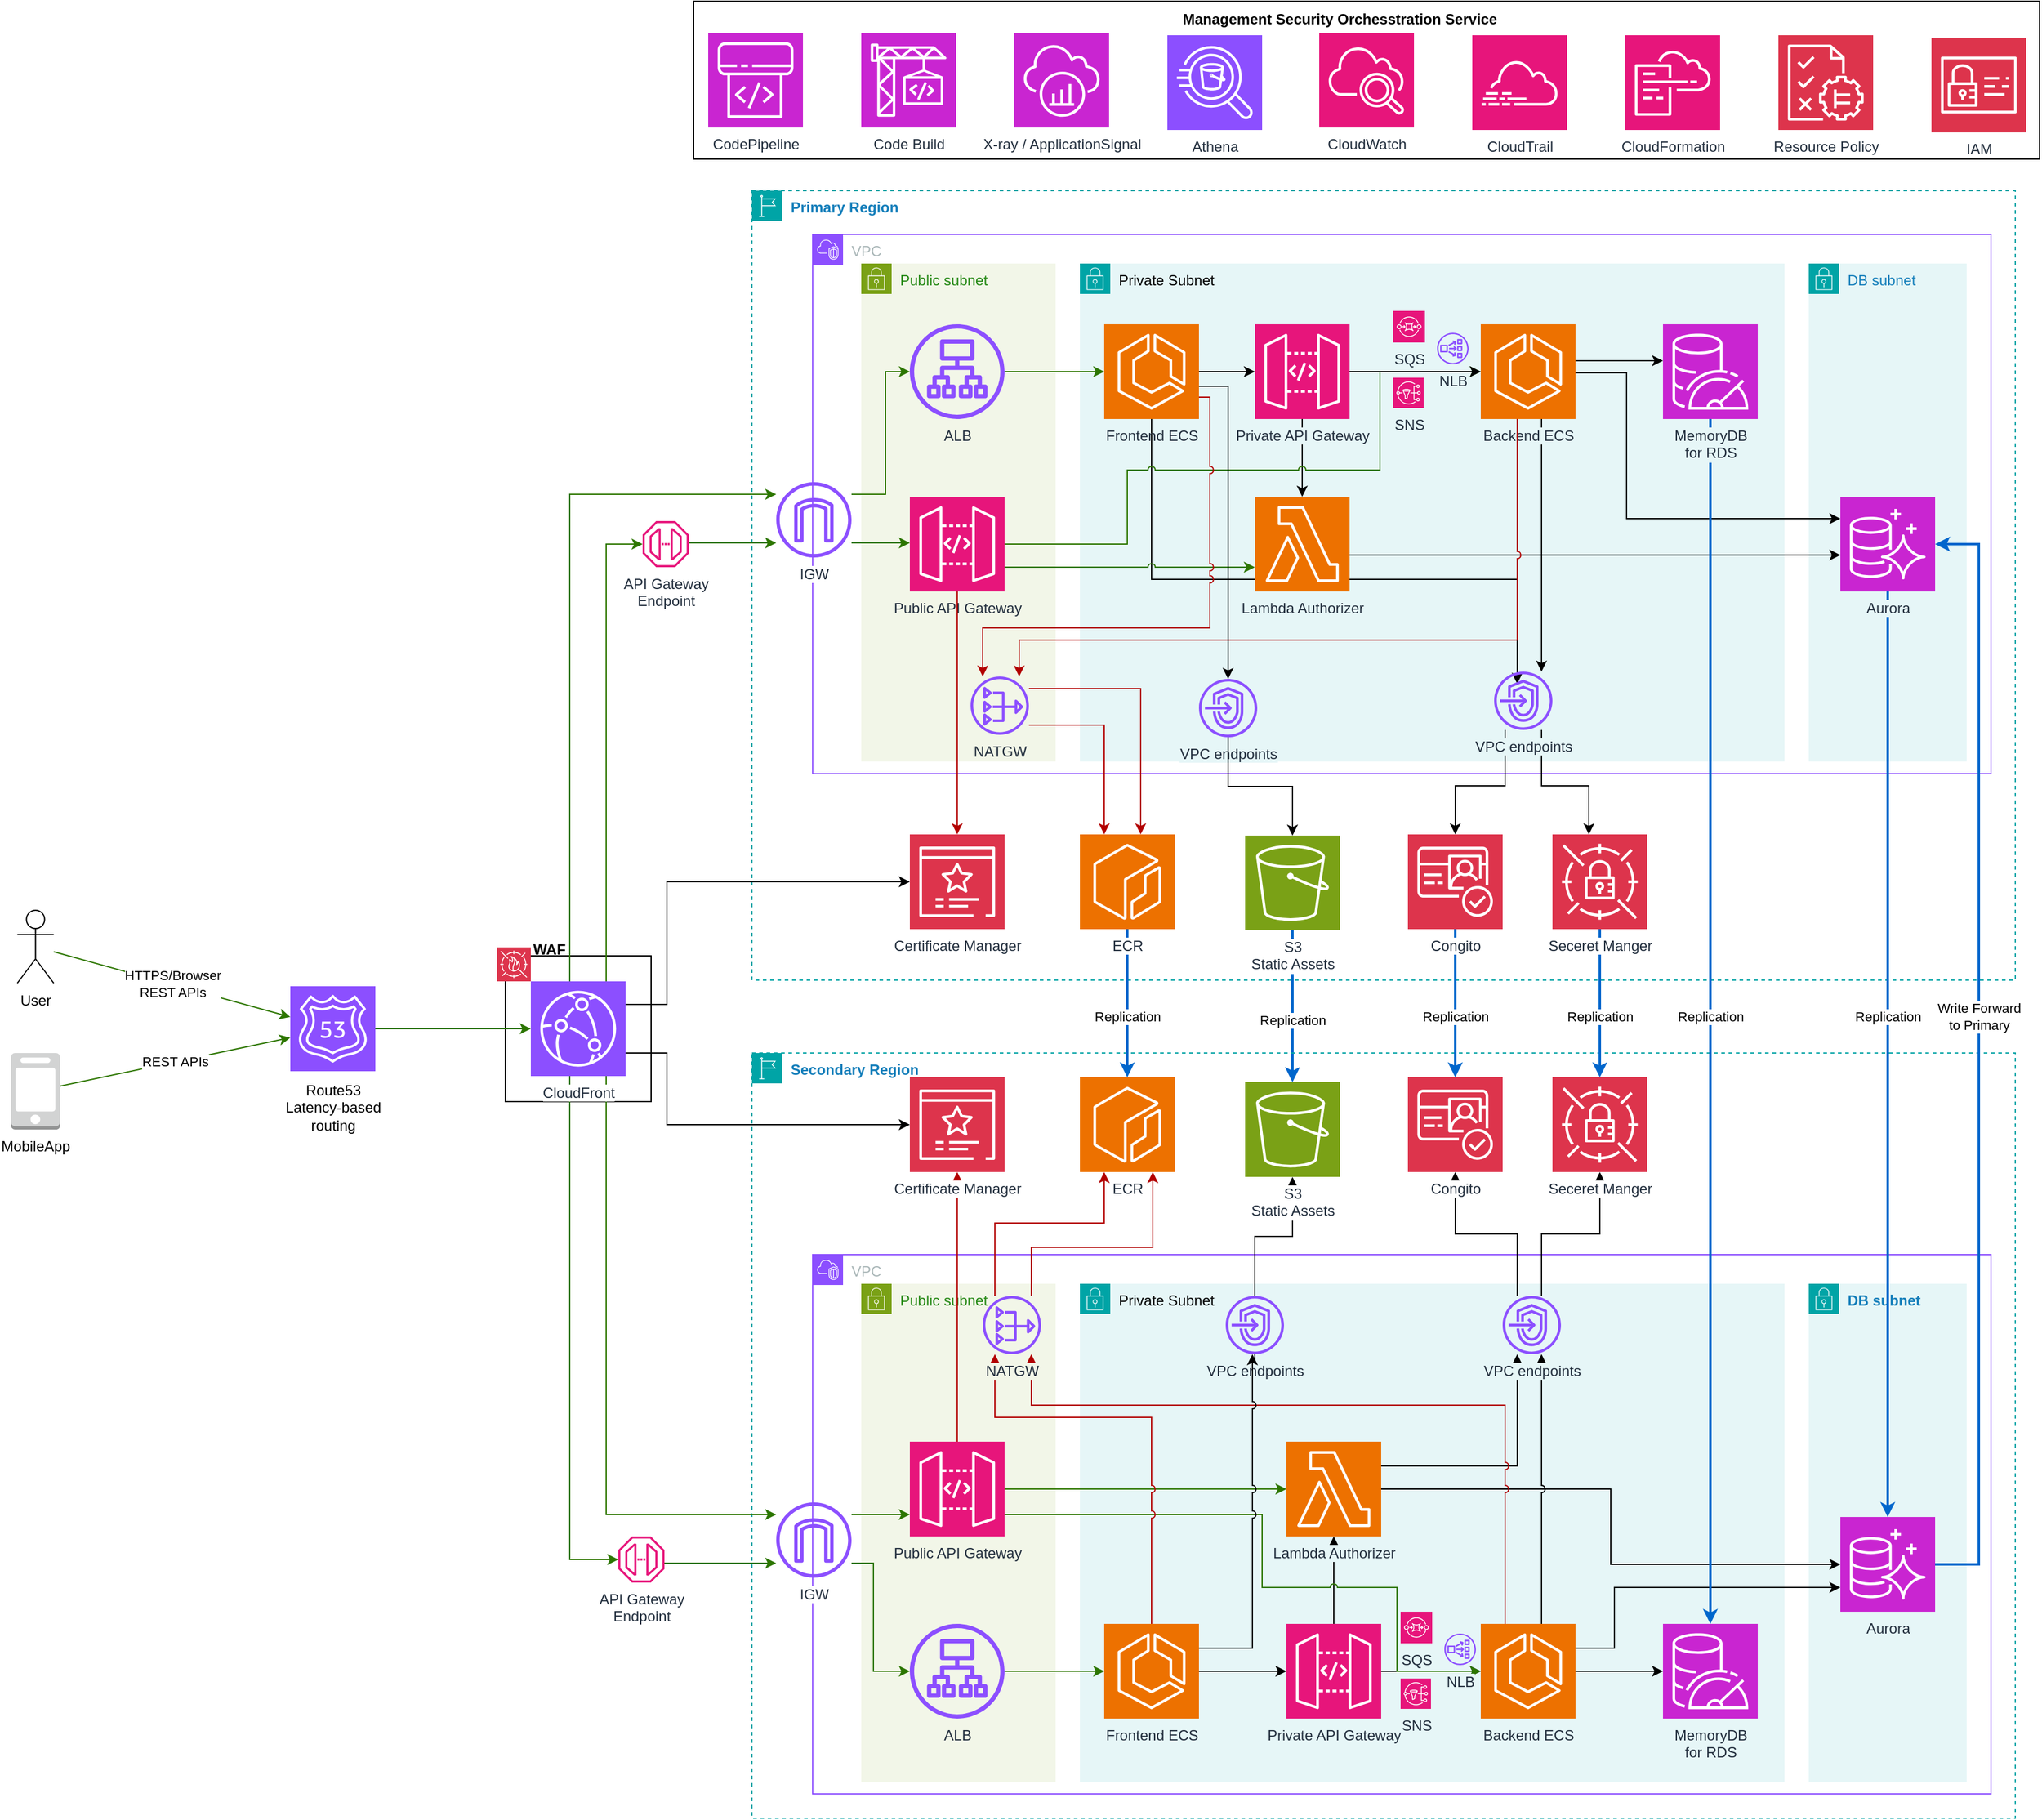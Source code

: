 <mxfile version="26.0.16">
  <diagram name="Page-1" id="ZVjIsVsqQtWmV0b8L0-6">
    <mxGraphModel dx="2593" dy="1820" grid="1" gridSize="10" guides="1" tooltips="1" connect="1" arrows="1" fold="1" page="0" pageScale="1" pageWidth="850" pageHeight="1100" math="0" shadow="0">
      <root>
        <mxCell id="0" />
        <mxCell id="ihxDBqYzB6VQJfeDf6SY-2" value="vpc" style="" parent="0" />
        <mxCell id="KXVl7qwhHsWPM4YCMJme-42" value="VPC" style="points=[[0,0],[0.25,0],[0.5,0],[0.75,0],[1,0],[1,0.25],[1,0.5],[1,0.75],[1,1],[0.75,1],[0.5,1],[0.25,1],[0,1],[0,0.75],[0,0.5],[0,0.25]];outlineConnect=0;gradientColor=none;html=1;whiteSpace=wrap;fontSize=12;fontStyle=0;container=0;pointerEvents=0;collapsible=0;recursiveResize=0;shape=mxgraph.aws4.group;grIcon=mxgraph.aws4.group_vpc2;strokeColor=#8C4FFF;fillColor=none;verticalAlign=top;align=left;spacingLeft=30;fontColor=#AAB7B8;dashed=0;" parent="ihxDBqYzB6VQJfeDf6SY-2" vertex="1">
          <mxGeometry x="760" y="166" width="970" height="444" as="geometry" />
        </mxCell>
        <mxCell id="KXVl7qwhHsWPM4YCMJme-68" value="Public subnet" style="points=[[0,0],[0.25,0],[0.5,0],[0.75,0],[1,0],[1,0.25],[1,0.5],[1,0.75],[1,1],[0.75,1],[0.5,1],[0.25,1],[0,1],[0,0.75],[0,0.5],[0,0.25]];outlineConnect=0;gradientColor=none;html=1;whiteSpace=wrap;fontSize=12;fontStyle=0;container=0;pointerEvents=0;collapsible=0;recursiveResize=0;shape=mxgraph.aws4.group;grIcon=mxgraph.aws4.group_security_group;grStroke=0;strokeColor=#7AA116;fillColor=#F2F6E8;verticalAlign=top;align=left;spacingLeft=30;fontColor=#248814;dashed=0;" parent="ihxDBqYzB6VQJfeDf6SY-2" vertex="1">
          <mxGeometry x="800" y="190" width="160" height="410" as="geometry" />
        </mxCell>
        <mxCell id="KXVl7qwhHsWPM4YCMJme-48" value="&lt;span&gt;Private Subnet&lt;/span&gt;" style="points=[[0,0],[0.25,0],[0.5,0],[0.75,0],[1,0],[1,0.25],[1,0.5],[1,0.75],[1,1],[0.75,1],[0.5,1],[0.25,1],[0,1],[0,0.75],[0,0.5],[0,0.25]];outlineConnect=0;gradientColor=none;html=1;whiteSpace=wrap;fontSize=12;fontStyle=0;container=0;pointerEvents=0;collapsible=0;recursiveResize=0;shape=mxgraph.aws4.group;grIcon=mxgraph.aws4.group_security_group;grStroke=0;strokeColor=#00A4A6;fillColor=#E6F6F7;verticalAlign=top;align=left;spacingLeft=30;fontColor=light-dark(#000000,#45A0D4);dashed=0;" parent="ihxDBqYzB6VQJfeDf6SY-2" vertex="1">
          <mxGeometry x="980" y="190" width="580" height="410" as="geometry" />
        </mxCell>
        <mxCell id="KXVl7qwhHsWPM4YCMJme-44" value="DB subnet" style="points=[[0,0],[0.25,0],[0.5,0],[0.75,0],[1,0],[1,0.25],[1,0.5],[1,0.75],[1,1],[0.75,1],[0.5,1],[0.25,1],[0,1],[0,0.75],[0,0.5],[0,0.25]];outlineConnect=0;gradientColor=none;html=1;whiteSpace=wrap;fontSize=12;fontStyle=0;container=0;pointerEvents=0;collapsible=0;recursiveResize=0;shape=mxgraph.aws4.group;grIcon=mxgraph.aws4.group_security_group;grStroke=0;strokeColor=#00A4A6;fillColor=#E6F6F7;verticalAlign=top;align=left;spacingLeft=30;fontColor=#147EBA;dashed=0;" parent="ihxDBqYzB6VQJfeDf6SY-2" vertex="1">
          <mxGeometry x="1580" y="190" width="130" height="410" as="geometry" />
        </mxCell>
        <mxCell id="JBPEHmLgK-RaTja40Jz2-148" value="Public subnet" style="points=[[0,0],[0.25,0],[0.5,0],[0.75,0],[1,0],[1,0.25],[1,0.5],[1,0.75],[1,1],[0.75,1],[0.5,1],[0.25,1],[0,1],[0,0.75],[0,0.5],[0,0.25]];outlineConnect=0;gradientColor=none;html=1;whiteSpace=wrap;fontSize=12;fontStyle=0;container=0;pointerEvents=0;collapsible=0;recursiveResize=0;shape=mxgraph.aws4.group;grIcon=mxgraph.aws4.group_security_group;grStroke=0;strokeColor=#7AA116;fillColor=#F2F6E8;verticalAlign=top;align=left;spacingLeft=30;fontColor=#248814;dashed=0;" parent="ihxDBqYzB6VQJfeDf6SY-2" vertex="1">
          <mxGeometry x="800" y="1030" width="160" height="410" as="geometry" />
        </mxCell>
        <mxCell id="JBPEHmLgK-RaTja40Jz2-149" value="&lt;span&gt;Private Subnet&lt;/span&gt;" style="points=[[0,0],[0.25,0],[0.5,0],[0.75,0],[1,0],[1,0.25],[1,0.5],[1,0.75],[1,1],[0.75,1],[0.5,1],[0.25,1],[0,1],[0,0.75],[0,0.5],[0,0.25]];outlineConnect=0;gradientColor=none;html=1;whiteSpace=wrap;fontSize=12;fontStyle=0;container=0;pointerEvents=0;collapsible=0;recursiveResize=0;shape=mxgraph.aws4.group;grIcon=mxgraph.aws4.group_security_group;grStroke=0;strokeColor=#00A4A6;fillColor=#E6F6F7;verticalAlign=top;align=left;spacingLeft=30;fontColor=light-dark(#000000,#45A0D4);dashed=0;" parent="ihxDBqYzB6VQJfeDf6SY-2" vertex="1">
          <mxGeometry x="980" y="1030" width="580" height="410" as="geometry" />
        </mxCell>
        <mxCell id="JBPEHmLgK-RaTja40Jz2-146" value="&lt;b&gt;DB subnet&lt;/b&gt;" style="points=[[0,0],[0.25,0],[0.5,0],[0.75,0],[1,0],[1,0.25],[1,0.5],[1,0.75],[1,1],[0.75,1],[0.5,1],[0.25,1],[0,1],[0,0.75],[0,0.5],[0,0.25]];outlineConnect=0;gradientColor=none;html=1;whiteSpace=wrap;fontSize=12;fontStyle=0;container=1;pointerEvents=0;collapsible=0;recursiveResize=0;shape=mxgraph.aws4.group;grIcon=mxgraph.aws4.group_security_group;grStroke=0;strokeColor=#00A4A6;fillColor=#E6F6F7;verticalAlign=top;align=left;spacingLeft=30;fontColor=#147EBA;dashed=0;" parent="ihxDBqYzB6VQJfeDf6SY-2" vertex="1">
          <mxGeometry x="1580" y="1030" width="130" height="410" as="geometry" />
        </mxCell>
        <mxCell id="JBPEHmLgK-RaTja40Jz2-145" value="VPC" style="points=[[0,0],[0.25,0],[0.5,0],[0.75,0],[1,0],[1,0.25],[1,0.5],[1,0.75],[1,1],[0.75,1],[0.5,1],[0.25,1],[0,1],[0,0.75],[0,0.5],[0,0.25]];outlineConnect=0;gradientColor=none;html=1;whiteSpace=wrap;fontSize=12;fontStyle=0;container=0;pointerEvents=0;collapsible=0;recursiveResize=0;shape=mxgraph.aws4.group;grIcon=mxgraph.aws4.group_vpc2;strokeColor=#8C4FFF;fillColor=none;verticalAlign=top;align=left;spacingLeft=30;fontColor=#AAB7B8;dashed=0;" parent="ihxDBqYzB6VQJfeDf6SY-2" vertex="1">
          <mxGeometry x="760" y="1006" width="970" height="444" as="geometry" />
        </mxCell>
        <mxCell id="MrgSUBneUFc5cVGlQYyu-4" style="edgeStyle=orthogonalEdgeStyle;rounded=0;orthogonalLoop=1;jettySize=auto;html=1;" parent="ihxDBqYzB6VQJfeDf6SY-2" source="JBPEHmLgK-RaTja40Jz2-2" edge="1">
          <mxGeometry relative="1" as="geometry">
            <Array as="points">
              <mxPoint x="1039" y="450" />
              <mxPoint x="1340" y="450" />
            </Array>
            <mxPoint x="1212" y="450" as="sourcePoint" />
            <mxPoint x="1340" y="536" as="targetPoint" />
          </mxGeometry>
        </mxCell>
        <mxCell id="MrgSUBneUFc5cVGlQYyu-9" style="edgeStyle=orthogonalEdgeStyle;rounded=0;orthogonalLoop=1;jettySize=auto;html=1;jumpStyle=arc;" parent="ihxDBqYzB6VQJfeDf6SY-2" source="MrgSUBneUFc5cVGlQYyu-7" edge="1">
          <mxGeometry relative="1" as="geometry">
            <mxPoint x="1088" y="1340" as="sourcePoint" />
            <mxPoint x="1132" y="1098" as="targetPoint" />
            <Array as="points" />
          </mxGeometry>
        </mxCell>
        <mxCell id="MrgSUBneUFc5cVGlQYyu-11" value="Replication" style="edgeStyle=orthogonalEdgeStyle;rounded=0;orthogonalLoop=1;jettySize=auto;html=1;endArrow=classic;startFill=0;strokeWidth=2;fillColor=#cce5ff;strokeColor=#0066CC;endFill=1;" parent="ihxDBqYzB6VQJfeDf6SY-2" source="MrgSUBneUFc5cVGlQYyu-1" target="MrgSUBneUFc5cVGlQYyu-6" edge="1">
          <mxGeometry x="0.18" relative="1" as="geometry">
            <mxPoint x="1299" y="748" as="sourcePoint" />
            <mxPoint x="1299" y="870" as="targetPoint" />
            <mxPoint as="offset" />
          </mxGeometry>
        </mxCell>
        <mxCell id="ihxDBqYzB6VQJfeDf6SY-30" value="addons" parent="0" />
        <mxCell id="ihxDBqYzB6VQJfeDf6SY-9" value="" style="rounded=0;whiteSpace=wrap;html=1;" parent="ihxDBqYzB6VQJfeDf6SY-30" vertex="1">
          <mxGeometry x="662" y="-26" width="1108" height="130" as="geometry" />
        </mxCell>
        <mxCell id="ihxDBqYzB6VQJfeDf6SY-10" value="CloudWatch" style="sketch=0;points=[[0,0,0],[0.25,0,0],[0.5,0,0],[0.75,0,0],[1,0,0],[0,1,0],[0.25,1,0],[0.5,1,0],[0.75,1,0],[1,1,0],[0,0.25,0],[0,0.5,0],[0,0.75,0],[1,0.25,0],[1,0.5,0],[1,0.75,0]];points=[[0,0,0],[0.25,0,0],[0.5,0,0],[0.75,0,0],[1,0,0],[0,1,0],[0.25,1,0],[0.5,1,0],[0.75,1,0],[1,1,0],[0,0.25,0],[0,0.5,0],[0,0.75,0],[1,0.25,0],[1,0.5,0],[1,0.75,0]];outlineConnect=0;fontColor=#232F3E;fillColor=#E7157B;strokeColor=#ffffff;dashed=0;verticalLabelPosition=bottom;verticalAlign=top;align=center;html=1;fontSize=12;fontStyle=0;aspect=fixed;shape=mxgraph.aws4.resourceIcon;resIcon=mxgraph.aws4.cloudwatch_2;" parent="ihxDBqYzB6VQJfeDf6SY-30" vertex="1">
          <mxGeometry x="1177" width="78" height="78" as="geometry" />
        </mxCell>
        <mxCell id="ihxDBqYzB6VQJfeDf6SY-11" value="Management Security Orchesstration Service" style="text;html=1;align=center;verticalAlign=middle;whiteSpace=wrap;rounded=0;fontStyle=1" parent="ihxDBqYzB6VQJfeDf6SY-30" vertex="1">
          <mxGeometry x="1054" y="-26" width="280" height="30" as="geometry" />
        </mxCell>
        <mxCell id="ihxDBqYzB6VQJfeDf6SY-12" value="CloudTrail" style="sketch=0;points=[[0,0,0],[0.25,0,0],[0.5,0,0],[0.75,0,0],[1,0,0],[0,1,0],[0.25,1,0],[0.5,1,0],[0.75,1,0],[1,1,0],[0,0.25,0],[0,0.5,0],[0,0.75,0],[1,0.25,0],[1,0.5,0],[1,0.75,0]];points=[[0,0,0],[0.25,0,0],[0.5,0,0],[0.75,0,0],[1,0,0],[0,1,0],[0.25,1,0],[0.5,1,0],[0.75,1,0],[1,1,0],[0,0.25,0],[0,0.5,0],[0,0.75,0],[1,0.25,0],[1,0.5,0],[1,0.75,0]];outlineConnect=0;fontColor=#232F3E;fillColor=#E7157B;strokeColor=#ffffff;dashed=0;verticalLabelPosition=bottom;verticalAlign=top;align=center;html=1;fontSize=12;fontStyle=0;aspect=fixed;shape=mxgraph.aws4.resourceIcon;resIcon=mxgraph.aws4.cloudtrail;" parent="ihxDBqYzB6VQJfeDf6SY-30" vertex="1">
          <mxGeometry x="1303" y="2" width="78" height="78" as="geometry" />
        </mxCell>
        <mxCell id="ihxDBqYzB6VQJfeDf6SY-13" value="CloudFormation" style="sketch=0;points=[[0,0,0],[0.25,0,0],[0.5,0,0],[0.75,0,0],[1,0,0],[0,1,0],[0.25,1,0],[0.5,1,0],[0.75,1,0],[1,1,0],[0,0.25,0],[0,0.5,0],[0,0.75,0],[1,0.25,0],[1,0.5,0],[1,0.75,0]];points=[[0,0,0],[0.25,0,0],[0.5,0,0],[0.75,0,0],[1,0,0],[0,1,0],[0.25,1,0],[0.5,1,0],[0.75,1,0],[1,1,0],[0,0.25,0],[0,0.5,0],[0,0.75,0],[1,0.25,0],[1,0.5,0],[1,0.75,0]];outlineConnect=0;fontColor=#232F3E;fillColor=#E7157B;strokeColor=#ffffff;dashed=0;verticalLabelPosition=bottom;verticalAlign=top;align=center;html=1;fontSize=12;fontStyle=0;aspect=fixed;shape=mxgraph.aws4.resourceIcon;resIcon=mxgraph.aws4.cloudformation;" parent="ihxDBqYzB6VQJfeDf6SY-30" vertex="1">
          <mxGeometry x="1429" y="2" width="78" height="78" as="geometry" />
        </mxCell>
        <mxCell id="ihxDBqYzB6VQJfeDf6SY-14" value="IAM" style="sketch=0;points=[[0,0,0],[0.25,0,0],[0.5,0,0],[0.75,0,0],[1,0,0],[0,1,0],[0.25,1,0],[0.5,1,0],[0.75,1,0],[1,1,0],[0,0.25,0],[0,0.5,0],[0,0.75,0],[1,0.25,0],[1,0.5,0],[1,0.75,0]];outlineConnect=0;fontColor=#232F3E;fillColor=#DD344C;strokeColor=#ffffff;dashed=0;verticalLabelPosition=bottom;verticalAlign=top;align=center;html=1;fontSize=12;fontStyle=0;aspect=fixed;shape=mxgraph.aws4.resourceIcon;resIcon=mxgraph.aws4.identity_and_access_management;" parent="ihxDBqYzB6VQJfeDf6SY-30" vertex="1">
          <mxGeometry x="1681" y="4" width="78" height="78" as="geometry" />
        </mxCell>
        <mxCell id="ihxDBqYzB6VQJfeDf6SY-17" value="Resource Policy" style="sketch=0;points=[[0,0,0],[0.25,0,0],[0.5,0,0],[0.75,0,0],[1,0,0],[0,1,0],[0.25,1,0],[0.5,1,0],[0.75,1,0],[1,1,0],[0,0.25,0],[0,0.5,0],[0,0.75,0],[1,0.25,0],[1,0.5,0],[1,0.75,0]];outlineConnect=0;fontColor=#232F3E;fillColor=#DD344C;strokeColor=#ffffff;dashed=0;verticalLabelPosition=bottom;verticalAlign=top;align=center;html=1;fontSize=12;fontStyle=0;aspect=fixed;shape=mxgraph.aws4.resourceIcon;resIcon=mxgraph.aws4.verified_permissions;" parent="ihxDBqYzB6VQJfeDf6SY-30" vertex="1">
          <mxGeometry x="1555" y="2" width="78" height="78" as="geometry" />
        </mxCell>
        <mxCell id="ihxDBqYzB6VQJfeDf6SY-19" value="CodePipeline" style="sketch=0;points=[[0,0,0],[0.25,0,0],[0.5,0,0],[0.75,0,0],[1,0,0],[0,1,0],[0.25,1,0],[0.5,1,0],[0.75,1,0],[1,1,0],[0,0.25,0],[0,0.5,0],[0,0.75,0],[1,0.25,0],[1,0.5,0],[1,0.75,0]];outlineConnect=0;fontColor=#232F3E;fillColor=#C925D1;strokeColor=#ffffff;dashed=0;verticalLabelPosition=bottom;verticalAlign=top;align=center;html=1;fontSize=12;fontStyle=0;aspect=fixed;shape=mxgraph.aws4.resourceIcon;resIcon=mxgraph.aws4.codepipeline;" parent="ihxDBqYzB6VQJfeDf6SY-30" vertex="1">
          <mxGeometry x="674" width="78" height="78" as="geometry" />
        </mxCell>
        <mxCell id="ihxDBqYzB6VQJfeDf6SY-20" value="Code Build" style="sketch=0;points=[[0,0,0],[0.25,0,0],[0.5,0,0],[0.75,0,0],[1,0,0],[0,1,0],[0.25,1,0],[0.5,1,0],[0.75,1,0],[1,1,0],[0,0.25,0],[0,0.5,0],[0,0.75,0],[1,0.25,0],[1,0.5,0],[1,0.75,0]];outlineConnect=0;fontColor=#232F3E;fillColor=#C925D1;strokeColor=#ffffff;dashed=0;verticalLabelPosition=bottom;verticalAlign=top;align=center;html=1;fontSize=12;fontStyle=0;aspect=fixed;shape=mxgraph.aws4.resourceIcon;resIcon=mxgraph.aws4.codebuild;" parent="ihxDBqYzB6VQJfeDf6SY-30" vertex="1">
          <mxGeometry x="800" width="78" height="78" as="geometry" />
        </mxCell>
        <mxCell id="ihxDBqYzB6VQJfeDf6SY-23" value="X-ray / ApplicationSignal" style="sketch=0;points=[[0,0,0],[0.25,0,0],[0.5,0,0],[0.75,0,0],[1,0,0],[0,1,0],[0.25,1,0],[0.5,1,0],[0.75,1,0],[1,1,0],[0,0.25,0],[0,0.5,0],[0,0.75,0],[1,0.25,0],[1,0.5,0],[1,0.75,0]];outlineConnect=0;fontColor=#232F3E;fillColor=#C925D1;strokeColor=#ffffff;dashed=0;verticalLabelPosition=bottom;verticalAlign=top;align=center;html=1;fontSize=12;fontStyle=0;aspect=fixed;shape=mxgraph.aws4.resourceIcon;resIcon=mxgraph.aws4.xray;" parent="ihxDBqYzB6VQJfeDf6SY-30" vertex="1">
          <mxGeometry x="926" width="78" height="78" as="geometry" />
        </mxCell>
        <mxCell id="ihxDBqYzB6VQJfeDf6SY-29" value="Athena" style="sketch=0;points=[[0,0,0],[0.25,0,0],[0.5,0,0],[0.75,0,0],[1,0,0],[0,1,0],[0.25,1,0],[0.5,1,0],[0.75,1,0],[1,1,0],[0,0.25,0],[0,0.5,0],[0,0.75,0],[1,0.25,0],[1,0.5,0],[1,0.75,0]];outlineConnect=0;fontColor=#232F3E;fillColor=#8C4FFF;strokeColor=#ffffff;dashed=0;verticalLabelPosition=bottom;verticalAlign=top;align=center;html=1;fontSize=12;fontStyle=0;aspect=fixed;shape=mxgraph.aws4.resourceIcon;resIcon=mxgraph.aws4.athena;" parent="ihxDBqYzB6VQJfeDf6SY-30" vertex="1">
          <mxGeometry x="1052" y="2" width="78" height="78" as="geometry" />
        </mxCell>
        <mxCell id="1" value="services" parent="0" />
        <mxCell id="JBPEHmLgK-RaTja40Jz2-65" value="&lt;b&gt;Primary Region&lt;/b&gt;" style="points=[[0,0],[0.25,0],[0.5,0],[0.75,0],[1,0],[1,0.25],[1,0.5],[1,0.75],[1,1],[0.75,1],[0.5,1],[0.25,1],[0,1],[0,0.75],[0,0.5],[0,0.25]];outlineConnect=0;gradientColor=none;html=1;whiteSpace=wrap;fontSize=12;fontStyle=0;container=0;pointerEvents=0;collapsible=0;recursiveResize=0;shape=mxgraph.aws4.group;grIcon=mxgraph.aws4.group_region;strokeColor=#00A4A6;fillColor=none;verticalAlign=top;align=left;spacingLeft=30;fontColor=#147EBA;dashed=1;" parent="1" vertex="1">
          <mxGeometry x="710" y="130" width="1040" height="650" as="geometry" />
        </mxCell>
        <mxCell id="AVyVnlhXGjlh2cvwTTaD-3" value="" style="rounded=0;whiteSpace=wrap;html=1;" parent="1" vertex="1">
          <mxGeometry x="507" y="760" width="120" height="120" as="geometry" />
        </mxCell>
        <mxCell id="AVyVnlhXGjlh2cvwTTaD-2" value="" style="sketch=0;points=[[0,0,0],[0.25,0,0],[0.5,0,0],[0.75,0,0],[1,0,0],[0,1,0],[0.25,1,0],[0.5,1,0],[0.75,1,0],[1,1,0],[0,0.25,0],[0,0.5,0],[0,0.75,0],[1,0.25,0],[1,0.5,0],[1,0.75,0]];outlineConnect=0;fontColor=#232F3E;fillColor=#DD344C;strokeColor=#ffffff;dashed=0;verticalLabelPosition=bottom;verticalAlign=top;align=center;html=1;fontSize=12;fontStyle=0;aspect=fixed;shape=mxgraph.aws4.resourceIcon;resIcon=mxgraph.aws4.waf;" parent="1" vertex="1">
          <mxGeometry x="500" y="753" width="28" height="28" as="geometry" />
        </mxCell>
        <mxCell id="AVyVnlhXGjlh2cvwTTaD-5" value="WAF" style="text;html=1;align=left;verticalAlign=middle;whiteSpace=wrap;rounded=0;fontStyle=1" parent="1" vertex="1">
          <mxGeometry x="528" y="750" width="60" height="10" as="geometry" />
        </mxCell>
        <mxCell id="JBPEHmLgK-RaTja40Jz2-31" style="edgeStyle=orthogonalEdgeStyle;rounded=0;orthogonalLoop=1;jettySize=auto;html=1;jumpStyle=arc;" parent="1" source="JBPEHmLgK-RaTja40Jz2-2" target="JBPEHmLgK-RaTja40Jz2-6" edge="1">
          <mxGeometry relative="1" as="geometry" />
        </mxCell>
        <mxCell id="JBPEHmLgK-RaTja40Jz2-45" style="edgeStyle=orthogonalEdgeStyle;rounded=0;orthogonalLoop=1;jettySize=auto;html=1;jumpStyle=arc;fillColor=#60a917;strokeColor=#2D7600;" parent="1" source="AVyVnlhXGjlh2cvwTTaD-8" target="JBPEHmLgK-RaTja40Jz2-19" edge="1">
          <mxGeometry relative="1" as="geometry">
            <mxPoint x="928" y="209" as="sourcePoint" />
            <mxPoint x="1555" y="106" as="targetPoint" />
            <Array as="points">
              <mxPoint x="1030" y="440" />
              <mxPoint x="1030" y="440" />
            </Array>
          </mxGeometry>
        </mxCell>
        <mxCell id="KXVl7qwhHsWPM4YCMJme-82" value="ALB" style="sketch=0;outlineConnect=0;fontColor=#232F3E;gradientColor=none;fillColor=#8C4FFF;strokeColor=none;dashed=0;verticalLabelPosition=bottom;verticalAlign=top;align=center;html=1;fontSize=12;fontStyle=0;aspect=fixed;pointerEvents=1;shape=mxgraph.aws4.application_load_balancer;" parent="1" vertex="1">
          <mxGeometry x="840" y="240" width="78" height="78" as="geometry" />
        </mxCell>
        <mxCell id="JBPEHmLgK-RaTja40Jz2-5" style="edgeStyle=orthogonalEdgeStyle;rounded=0;orthogonalLoop=1;jettySize=auto;html=1;fillColor=#60a917;strokeColor=#2D7600;" parent="1" source="KXVl7qwhHsWPM4YCMJme-82" target="JBPEHmLgK-RaTja40Jz2-2" edge="1">
          <mxGeometry relative="1" as="geometry">
            <mxPoint x="635" y="450" as="sourcePoint" />
            <mxPoint x="829" y="500" as="targetPoint" />
          </mxGeometry>
        </mxCell>
        <mxCell id="JBPEHmLgK-RaTja40Jz2-2" value="Frontend ECS" style="sketch=0;points=[[0,0,0],[0.25,0,0],[0.5,0,0],[0.75,0,0],[1,0,0],[0,1,0],[0.25,1,0],[0.5,1,0],[0.75,1,0],[1,1,0],[0,0.25,0],[0,0.5,0],[0,0.75,0],[1,0.25,0],[1,0.5,0],[1,0.75,0]];outlineConnect=0;fontColor=#232F3E;fillColor=#ED7100;strokeColor=#ffffff;dashed=0;verticalLabelPosition=bottom;verticalAlign=top;align=center;html=1;fontSize=12;fontStyle=0;aspect=fixed;shape=mxgraph.aws4.resourceIcon;resIcon=mxgraph.aws4.ecs;" parent="1" vertex="1">
          <mxGeometry x="1000" y="240" width="78" height="78" as="geometry" />
        </mxCell>
        <mxCell id="AVyVnlhXGjlh2cvwTTaD-8" value="Public API Gateway" style="sketch=0;points=[[0,0,0],[0.25,0,0],[0.5,0,0],[0.75,0,0],[1,0,0],[0,1,0],[0.25,1,0],[0.5,1,0],[0.75,1,0],[1,1,0],[0,0.25,0],[0,0.5,0],[0,0.75,0],[1,0.25,0],[1,0.5,0],[1,0.75,0]];outlineConnect=0;fontColor=#232F3E;fillColor=#E7157B;strokeColor=#ffffff;dashed=0;verticalLabelPosition=bottom;verticalAlign=top;align=center;html=1;fontSize=12;fontStyle=0;aspect=fixed;shape=mxgraph.aws4.resourceIcon;resIcon=mxgraph.aws4.api_gateway;labelBackgroundColor=light-dark(#f2f6e8, #ededed);" parent="1" vertex="1">
          <mxGeometry x="840" y="382" width="78" height="78" as="geometry" />
        </mxCell>
        <mxCell id="KXVl7qwhHsWPM4YCMJme-1" style="rounded=0;orthogonalLoop=1;jettySize=auto;html=1;edgeStyle=orthogonalEdgeStyle;fillColor=#60a917;strokeColor=#2D7600;" parent="1" source="JBPEHmLgK-RaTja40Jz2-55" target="JBPEHmLgK-RaTja40Jz2-57" edge="1">
          <mxGeometry relative="1" as="geometry">
            <Array as="points">
              <mxPoint x="710" y="420" />
              <mxPoint x="710" y="420" />
            </Array>
          </mxGeometry>
        </mxCell>
        <mxCell id="JBPEHmLgK-RaTja40Jz2-3" style="rounded=0;orthogonalLoop=1;jettySize=auto;html=1;edgeStyle=orthogonalEdgeStyle;fillColor=#60a917;strokeColor=#2D7600;" parent="1" source="JBPEHmLgK-RaTja40Jz2-57" target="KXVl7qwhHsWPM4YCMJme-82" edge="1">
          <mxGeometry relative="1" as="geometry">
            <mxPoint x="250" y="400" as="sourcePoint" />
            <mxPoint x="594" y="330" as="targetPoint" />
            <Array as="points">
              <mxPoint x="820" y="380" />
              <mxPoint x="820" y="279" />
            </Array>
          </mxGeometry>
        </mxCell>
        <mxCell id="JBPEHmLgK-RaTja40Jz2-34" style="edgeStyle=orthogonalEdgeStyle;rounded=0;orthogonalLoop=1;jettySize=auto;html=1;fillColor=#e51400;strokeColor=#B20000;" parent="1" source="AVyVnlhXGjlh2cvwTTaD-8" target="JBPEHmLgK-RaTja40Jz2-33" edge="1">
          <mxGeometry relative="1" as="geometry">
            <Array as="points">
              <mxPoint x="880" y="440" />
            </Array>
          </mxGeometry>
        </mxCell>
        <mxCell id="JBPEHmLgK-RaTja40Jz2-51" style="edgeStyle=orthogonalEdgeStyle;rounded=0;orthogonalLoop=1;jettySize=auto;html=1;" parent="1" source="JBPEHmLgK-RaTja40Jz2-19" target="KXVl7qwhHsWPM4YCMJme-45" edge="1">
          <mxGeometry relative="1" as="geometry">
            <Array as="points">
              <mxPoint x="1290" y="430" />
              <mxPoint x="1290" y="430" />
            </Array>
          </mxGeometry>
        </mxCell>
        <mxCell id="JBPEHmLgK-RaTja40Jz2-20" style="edgeStyle=orthogonalEdgeStyle;rounded=0;orthogonalLoop=1;jettySize=auto;html=1;" parent="1" source="JBPEHmLgK-RaTja40Jz2-6" target="JBPEHmLgK-RaTja40Jz2-19" edge="1">
          <mxGeometry relative="1" as="geometry">
            <mxPoint x="2090" y="-366" as="sourcePoint" />
            <mxPoint x="2139" y="-360" as="targetPoint" />
          </mxGeometry>
        </mxCell>
        <mxCell id="JBPEHmLgK-RaTja40Jz2-50" style="edgeStyle=orthogonalEdgeStyle;rounded=0;orthogonalLoop=1;jettySize=auto;html=1;" parent="1" source="JBPEHmLgK-RaTja40Jz2-7" target="AVyVnlhXGjlh2cvwTTaD-19" edge="1">
          <mxGeometry relative="1" as="geometry">
            <Array as="points">
              <mxPoint x="1430" y="270" />
              <mxPoint x="1430" y="270" />
            </Array>
          </mxGeometry>
        </mxCell>
        <mxCell id="JBPEHmLgK-RaTja40Jz2-28" style="edgeStyle=orthogonalEdgeStyle;rounded=0;orthogonalLoop=1;jettySize=auto;html=1;jumpStyle=arc;fillColor=#60a917;strokeColor=#2D7600;" parent="1" source="AVyVnlhXGjlh2cvwTTaD-8" target="JBPEHmLgK-RaTja40Jz2-7" edge="1">
          <mxGeometry relative="1" as="geometry">
            <Array as="points">
              <mxPoint x="1019" y="421" />
              <mxPoint x="1019" y="360" />
              <mxPoint x="1227" y="360" />
              <mxPoint x="1227" y="279" />
            </Array>
          </mxGeometry>
        </mxCell>
        <mxCell id="JBPEHmLgK-RaTja40Jz2-138" style="edgeStyle=orthogonalEdgeStyle;rounded=0;orthogonalLoop=1;jettySize=auto;html=1;" parent="1" source="JBPEHmLgK-RaTja40Jz2-7" target="JBPEHmLgK-RaTja40Jz2-136" edge="1">
          <mxGeometry relative="1" as="geometry">
            <Array as="points">
              <mxPoint x="1360" y="330" />
              <mxPoint x="1360" y="330" />
            </Array>
          </mxGeometry>
        </mxCell>
        <mxCell id="JBPEHmLgK-RaTja40Jz2-7" value="Backend ECS" style="sketch=0;points=[[0,0,0],[0.25,0,0],[0.5,0,0],[0.75,0,0],[1,0,0],[0,1,0],[0.25,1,0],[0.5,1,0],[0.75,1,0],[1,1,0],[0,0.25,0],[0,0.5,0],[0,0.75,0],[1,0.25,0],[1,0.5,0],[1,0.75,0]];outlineConnect=0;fontColor=#232F3E;fillColor=#ED7100;strokeColor=#ffffff;dashed=0;verticalLabelPosition=bottom;verticalAlign=top;align=center;html=1;fontSize=12;fontStyle=0;aspect=fixed;shape=mxgraph.aws4.resourceIcon;resIcon=mxgraph.aws4.ecs;labelBackgroundColor=light-dark(#e6f6f7, #ededed);" parent="1" vertex="1">
          <mxGeometry x="1310" y="240" width="78" height="78" as="geometry" />
        </mxCell>
        <mxCell id="JBPEHmLgK-RaTja40Jz2-6" value="Private API Gateway" style="sketch=0;points=[[0,0,0],[0.25,0,0],[0.5,0,0],[0.75,0,0],[1,0,0],[0,1,0],[0.25,1,0],[0.5,1,0],[0.75,1,0],[1,1,0],[0,0.25,0],[0,0.5,0],[0,0.75,0],[1,0.25,0],[1,0.5,0],[1,0.75,0]];outlineConnect=0;fontColor=#232F3E;fillColor=#E7157B;strokeColor=#ffffff;dashed=0;verticalLabelPosition=bottom;verticalAlign=top;align=center;html=1;fontSize=12;fontStyle=0;aspect=fixed;shape=mxgraph.aws4.resourceIcon;resIcon=mxgraph.aws4.api_gateway;labelBackgroundColor=light-dark(#e6f6f7, #ededed);" parent="1" vertex="1">
          <mxGeometry x="1124" y="240" width="78" height="78" as="geometry" />
        </mxCell>
        <mxCell id="JBPEHmLgK-RaTja40Jz2-54" style="edgeStyle=orthogonalEdgeStyle;rounded=0;orthogonalLoop=1;jettySize=auto;html=1;" parent="1" source="JBPEHmLgK-RaTja40Jz2-136" target="JBPEHmLgK-RaTja40Jz2-16" edge="1">
          <mxGeometry relative="1" as="geometry">
            <mxPoint x="1199" y="470" as="sourcePoint" />
            <mxPoint x="1053" y="520" as="targetPoint" />
            <Array as="points">
              <mxPoint x="1330" y="620" />
              <mxPoint x="1289" y="620" />
            </Array>
          </mxGeometry>
        </mxCell>
        <mxCell id="JBPEHmLgK-RaTja40Jz2-19" value="Lambda Authorizer" style="sketch=0;points=[[0,0,0],[0.25,0,0],[0.5,0,0],[0.75,0,0],[1,0,0],[0,1,0],[0.25,1,0],[0.5,1,0],[0.75,1,0],[1,1,0],[0,0.25,0],[0,0.5,0],[0,0.75,0],[1,0.25,0],[1,0.5,0],[1,0.75,0]];outlineConnect=0;fontColor=#232F3E;fillColor=#ED7100;strokeColor=#ffffff;dashed=0;verticalLabelPosition=bottom;verticalAlign=top;align=center;html=1;fontSize=12;fontStyle=0;aspect=fixed;shape=mxgraph.aws4.resourceIcon;resIcon=mxgraph.aws4.lambda;labelBackgroundColor=light-dark(#e6f6f7, #ededed);" parent="1" vertex="1">
          <mxGeometry x="1124" y="382" width="78" height="78" as="geometry" />
        </mxCell>
        <mxCell id="JBPEHmLgK-RaTja40Jz2-56" value="" style="rounded=0;orthogonalLoop=1;jettySize=auto;html=1;edgeStyle=orthogonalEdgeStyle;fillColor=#60a917;strokeColor=#2D7600;" parent="1" source="AVyVnlhXGjlh2cvwTTaD-1" target="JBPEHmLgK-RaTja40Jz2-55" edge="1">
          <mxGeometry relative="1" as="geometry">
            <mxPoint x="590" y="799" as="sourcePoint" />
            <mxPoint x="980" y="421" as="targetPoint" />
            <Array as="points">
              <mxPoint x="590" y="421" />
            </Array>
          </mxGeometry>
        </mxCell>
        <mxCell id="JBPEHmLgK-RaTja40Jz2-55" value="API Gateway&lt;div&gt;Endpoint&lt;/div&gt;" style="sketch=0;outlineConnect=0;fontColor=#232F3E;gradientColor=none;fillColor=#E7157B;strokeColor=none;dashed=0;verticalLabelPosition=bottom;verticalAlign=top;align=center;html=1;fontSize=12;fontStyle=0;aspect=fixed;pointerEvents=1;shape=mxgraph.aws4.endpoint;" parent="1" vertex="1">
          <mxGeometry x="620" y="402" width="38" height="38" as="geometry" />
        </mxCell>
        <mxCell id="JBPEHmLgK-RaTja40Jz2-58" value="" style="rounded=0;orthogonalLoop=1;jettySize=auto;html=1;edgeStyle=orthogonalEdgeStyle;fillColor=#60a917;strokeColor=#2D7600;" parent="1" source="AVyVnlhXGjlh2cvwTTaD-1" target="JBPEHmLgK-RaTja40Jz2-57" edge="1">
          <mxGeometry relative="1" as="geometry">
            <mxPoint x="567" y="799" as="sourcePoint" />
            <mxPoint x="840" y="279" as="targetPoint" />
            <Array as="points">
              <mxPoint x="560" y="380" />
            </Array>
          </mxGeometry>
        </mxCell>
        <mxCell id="JBPEHmLgK-RaTja40Jz2-57" value="IGW" style="sketch=0;outlineConnect=0;fontColor=#232F3E;gradientColor=none;fillColor=#8C4FFF;strokeColor=none;dashed=0;verticalLabelPosition=bottom;verticalAlign=top;align=center;html=1;fontSize=12;fontStyle=0;aspect=fixed;pointerEvents=1;shape=mxgraph.aws4.internet_gateway;labelBackgroundColor=default;" parent="1" vertex="1">
          <mxGeometry x="730" y="370" width="62" height="62" as="geometry" />
        </mxCell>
        <mxCell id="JBPEHmLgK-RaTja40Jz2-60" style="rounded=0;orthogonalLoop=1;jettySize=auto;html=1;edgeStyle=orthogonalEdgeStyle;fillColor=#60a917;strokeColor=#2D7600;" parent="1" source="JBPEHmLgK-RaTja40Jz2-57" target="AVyVnlhXGjlh2cvwTTaD-8" edge="1">
          <mxGeometry relative="1" as="geometry">
            <mxPoint x="710" y="480" as="sourcePoint" />
            <mxPoint x="740" y="430" as="targetPoint" />
            <Array as="points">
              <mxPoint x="830" y="420" />
              <mxPoint x="830" y="420" />
            </Array>
          </mxGeometry>
        </mxCell>
        <mxCell id="JBPEHmLgK-RaTja40Jz2-63" style="edgeStyle=orthogonalEdgeStyle;rounded=0;orthogonalLoop=1;jettySize=auto;html=1;" parent="1" source="JBPEHmLgK-RaTja40Jz2-136" target="JBPEHmLgK-RaTja40Jz2-61" edge="1">
          <mxGeometry relative="1" as="geometry">
            <mxPoint x="1398" y="300" as="sourcePoint" />
            <mxPoint x="1050" y="540" as="targetPoint" />
            <Array as="points">
              <mxPoint x="1360" y="620" />
              <mxPoint x="1399" y="620" />
            </Array>
          </mxGeometry>
        </mxCell>
        <mxCell id="JBPEHmLgK-RaTja40Jz2-53" value="NATGW" style="sketch=0;outlineConnect=0;fontColor=#232F3E;gradientColor=none;fillColor=#8C4FFF;strokeColor=none;dashed=0;verticalLabelPosition=bottom;verticalAlign=top;align=center;html=1;fontSize=12;fontStyle=0;aspect=fixed;pointerEvents=1;shape=mxgraph.aws4.nat_gateway;labelBackgroundColor=light-dark(#f2f6e8, #ededed);" parent="1" vertex="1">
          <mxGeometry x="890" y="530" width="48" height="48" as="geometry" />
        </mxCell>
        <mxCell id="JBPEHmLgK-RaTja40Jz2-64" style="edgeStyle=orthogonalEdgeStyle;rounded=0;orthogonalLoop=1;jettySize=auto;html=1;" parent="1" source="JBPEHmLgK-RaTja40Jz2-7" target="KXVl7qwhHsWPM4YCMJme-45" edge="1">
          <mxGeometry relative="1" as="geometry">
            <mxPoint x="1238" y="431" as="sourcePoint" />
            <mxPoint x="1636" y="431" as="targetPoint" />
            <Array as="points">
              <mxPoint x="1430" y="280" />
              <mxPoint x="1430" y="400" />
            </Array>
          </mxGeometry>
        </mxCell>
        <mxCell id="JBPEHmLgK-RaTja40Jz2-136" value="VPC endpoints" style="sketch=0;outlineConnect=0;fontColor=#232F3E;gradientColor=none;fillColor=#8C4FFF;strokeColor=none;dashed=0;verticalLabelPosition=bottom;verticalAlign=top;align=center;html=1;fontSize=12;fontStyle=0;aspect=fixed;pointerEvents=1;shape=mxgraph.aws4.endpoints;labelBackgroundColor=light-dark(#e6f6f7, #ededed);" parent="1" vertex="1">
          <mxGeometry x="1321" y="526" width="48" height="48" as="geometry" />
        </mxCell>
        <mxCell id="JBPEHmLgK-RaTja40Jz2-140" style="edgeStyle=orthogonalEdgeStyle;rounded=0;orthogonalLoop=1;jettySize=auto;html=1;jumpStyle=arc;fillColor=#e51400;strokeColor=#B20000;" parent="1" source="JBPEHmLgK-RaTja40Jz2-2" target="JBPEHmLgK-RaTja40Jz2-53" edge="1">
          <mxGeometry relative="1" as="geometry">
            <mxPoint x="1068" y="289" as="sourcePoint" />
            <mxPoint x="1160" y="289" as="targetPoint" />
            <Array as="points">
              <mxPoint x="1087" y="300" />
              <mxPoint x="1087" y="490" />
              <mxPoint x="900" y="490" />
            </Array>
          </mxGeometry>
        </mxCell>
        <mxCell id="JBPEHmLgK-RaTja40Jz2-141" style="edgeStyle=orthogonalEdgeStyle;rounded=0;orthogonalLoop=1;jettySize=auto;html=1;jumpStyle=arc;fillColor=#e51400;strokeColor=#B20000;" parent="1" source="JBPEHmLgK-RaTja40Jz2-7" target="JBPEHmLgK-RaTja40Jz2-53" edge="1">
          <mxGeometry relative="1" as="geometry">
            <mxPoint x="1068" y="310" as="sourcePoint" />
            <mxPoint x="1010" y="530" as="targetPoint" />
            <Array as="points">
              <mxPoint x="1340" y="500" />
              <mxPoint x="930" y="500" />
            </Array>
          </mxGeometry>
        </mxCell>
        <mxCell id="JBPEHmLgK-RaTja40Jz2-142" style="edgeStyle=orthogonalEdgeStyle;rounded=0;orthogonalLoop=1;jettySize=auto;html=1;jumpStyle=arc;fillColor=#e51400;strokeColor=#B20000;" parent="1" source="JBPEHmLgK-RaTja40Jz2-53" target="JBPEHmLgK-RaTja40Jz2-139" edge="1">
          <mxGeometry relative="1" as="geometry">
            <mxPoint x="670" y="610" as="sourcePoint" />
            <mxPoint x="910" y="530" as="targetPoint" />
            <Array as="points">
              <mxPoint x="1000" y="570" />
            </Array>
          </mxGeometry>
        </mxCell>
        <mxCell id="JBPEHmLgK-RaTja40Jz2-143" style="edgeStyle=orthogonalEdgeStyle;rounded=0;orthogonalLoop=1;jettySize=auto;html=1;jumpStyle=arc;fillColor=#e51400;strokeColor=#B20000;" parent="1" source="JBPEHmLgK-RaTja40Jz2-53" target="JBPEHmLgK-RaTja40Jz2-139" edge="1">
          <mxGeometry relative="1" as="geometry">
            <mxPoint x="948" y="570" as="sourcePoint" />
            <mxPoint x="1010" y="670" as="targetPoint" />
            <Array as="points">
              <mxPoint x="1030" y="540" />
            </Array>
          </mxGeometry>
        </mxCell>
        <mxCell id="JBPEHmLgK-RaTja40Jz2-144" value="&lt;b&gt;Secondary Region&lt;/b&gt;" style="points=[[0,0],[0.25,0],[0.5,0],[0.75,0],[1,0],[1,0.25],[1,0.5],[1,0.75],[1,1],[0.75,1],[0.5,1],[0.25,1],[0,1],[0,0.75],[0,0.5],[0,0.25]];outlineConnect=0;gradientColor=none;html=1;whiteSpace=wrap;fontSize=12;fontStyle=0;container=0;pointerEvents=0;collapsible=0;recursiveResize=0;shape=mxgraph.aws4.group;grIcon=mxgraph.aws4.group_region;strokeColor=#00A4A6;fillColor=none;verticalAlign=top;align=left;spacingLeft=30;fontColor=#147EBA;dashed=1;" parent="1" vertex="1">
          <mxGeometry x="710" y="840" width="1040" height="630" as="geometry" />
        </mxCell>
        <mxCell id="JBPEHmLgK-RaTja40Jz2-150" style="edgeStyle=orthogonalEdgeStyle;rounded=0;orthogonalLoop=1;jettySize=auto;html=1;jumpStyle=arc;" parent="1" source="JBPEHmLgK-RaTja40Jz2-154" target="JBPEHmLgK-RaTja40Jz2-167" edge="1">
          <mxGeometry relative="1" as="geometry" />
        </mxCell>
        <mxCell id="JBPEHmLgK-RaTja40Jz2-151" style="edgeStyle=orthogonalEdgeStyle;rounded=0;orthogonalLoop=1;jettySize=auto;html=1;jumpStyle=arc;fillColor=#60a917;strokeColor=#2D7600;" parent="1" source="JBPEHmLgK-RaTja40Jz2-155" target="JBPEHmLgK-RaTja40Jz2-170" edge="1">
          <mxGeometry relative="1" as="geometry">
            <mxPoint x="928" y="1049" as="sourcePoint" />
            <mxPoint x="1555" y="946" as="targetPoint" />
          </mxGeometry>
        </mxCell>
        <mxCell id="JBPEHmLgK-RaTja40Jz2-152" value="ALB" style="sketch=0;outlineConnect=0;fontColor=#232F3E;gradientColor=none;fillColor=#8C4FFF;strokeColor=none;dashed=0;verticalLabelPosition=bottom;verticalAlign=top;align=center;html=1;fontSize=12;fontStyle=0;aspect=fixed;pointerEvents=1;shape=mxgraph.aws4.application_load_balancer;" parent="1" vertex="1">
          <mxGeometry x="840" y="1310" width="78" height="78" as="geometry" />
        </mxCell>
        <mxCell id="JBPEHmLgK-RaTja40Jz2-153" style="edgeStyle=orthogonalEdgeStyle;rounded=0;orthogonalLoop=1;jettySize=auto;html=1;fillColor=#60a917;strokeColor=#2D7600;" parent="1" source="JBPEHmLgK-RaTja40Jz2-152" target="JBPEHmLgK-RaTja40Jz2-154" edge="1">
          <mxGeometry relative="1" as="geometry">
            <mxPoint x="635" y="1290" as="sourcePoint" />
            <mxPoint x="829" y="1340" as="targetPoint" />
          </mxGeometry>
        </mxCell>
        <mxCell id="JBPEHmLgK-RaTja40Jz2-154" value="Frontend ECS" style="sketch=0;points=[[0,0,0],[0.25,0,0],[0.5,0,0],[0.75,0,0],[1,0,0],[0,1,0],[0.25,1,0],[0.5,1,0],[0.75,1,0],[1,1,0],[0,0.25,0],[0,0.5,0],[0,0.75,0],[1,0.25,0],[1,0.5,0],[1,0.75,0]];outlineConnect=0;fontColor=#232F3E;fillColor=#ED7100;strokeColor=#ffffff;dashed=0;verticalLabelPosition=bottom;verticalAlign=top;align=center;html=1;fontSize=12;fontStyle=0;aspect=fixed;shape=mxgraph.aws4.resourceIcon;resIcon=mxgraph.aws4.ecs;" parent="1" vertex="1">
          <mxGeometry x="1000" y="1310" width="78" height="78" as="geometry" />
        </mxCell>
        <mxCell id="JBPEHmLgK-RaTja40Jz2-155" value="Public API Gateway" style="sketch=0;points=[[0,0,0],[0.25,0,0],[0.5,0,0],[0.75,0,0],[1,0,0],[0,1,0],[0.25,1,0],[0.5,1,0],[0.75,1,0],[1,1,0],[0,0.25,0],[0,0.5,0],[0,0.75,0],[1,0.25,0],[1,0.5,0],[1,0.75,0]];outlineConnect=0;fontColor=#232F3E;fillColor=#E7157B;strokeColor=#ffffff;dashed=0;verticalLabelPosition=bottom;verticalAlign=top;align=center;html=1;fontSize=12;fontStyle=0;aspect=fixed;shape=mxgraph.aws4.resourceIcon;resIcon=mxgraph.aws4.api_gateway;labelBackgroundColor=light-dark(#f2f6e8, #ededed);" parent="1" vertex="1">
          <mxGeometry x="840" y="1160" width="78" height="78" as="geometry" />
        </mxCell>
        <mxCell id="JBPEHmLgK-RaTja40Jz2-156" style="rounded=0;orthogonalLoop=1;jettySize=auto;html=1;edgeStyle=orthogonalEdgeStyle;fillColor=#60a917;strokeColor=#2D7600;" parent="1" source="JBPEHmLgK-RaTja40Jz2-171" target="JBPEHmLgK-RaTja40Jz2-152" edge="1">
          <mxGeometry relative="1" as="geometry">
            <mxPoint x="250" y="1240" as="sourcePoint" />
            <mxPoint x="594" y="1170" as="targetPoint" />
            <Array as="points">
              <mxPoint x="810" y="1260" />
              <mxPoint x="810" y="1349" />
            </Array>
          </mxGeometry>
        </mxCell>
        <mxCell id="JBPEHmLgK-RaTja40Jz2-157" style="edgeStyle=orthogonalEdgeStyle;rounded=0;orthogonalLoop=1;jettySize=auto;html=1;fillColor=#e51400;strokeColor=#B20000;" parent="1" source="JBPEHmLgK-RaTja40Jz2-155" target="JBPEHmLgK-RaTja40Jz2-180" edge="1">
          <mxGeometry relative="1" as="geometry" />
        </mxCell>
        <mxCell id="JBPEHmLgK-RaTja40Jz2-158" style="edgeStyle=orthogonalEdgeStyle;rounded=0;orthogonalLoop=1;jettySize=auto;html=1;jumpStyle=arc;" parent="1" source="JBPEHmLgK-RaTja40Jz2-170" target="JBPEHmLgK-RaTja40Jz2-147" edge="1">
          <mxGeometry relative="1" as="geometry" />
        </mxCell>
        <mxCell id="JBPEHmLgK-RaTja40Jz2-159" style="edgeStyle=orthogonalEdgeStyle;rounded=0;orthogonalLoop=1;jettySize=auto;html=1;" parent="1" source="JBPEHmLgK-RaTja40Jz2-167" target="JBPEHmLgK-RaTja40Jz2-170" edge="1">
          <mxGeometry relative="1" as="geometry">
            <mxPoint x="2090" y="474" as="sourcePoint" />
            <mxPoint x="2139" y="480" as="targetPoint" />
          </mxGeometry>
        </mxCell>
        <mxCell id="JBPEHmLgK-RaTja40Jz2-160" value="MemoryDB&lt;div&gt;for RDS&lt;/div&gt;" style="sketch=0;points=[[0,0,0],[0.25,0,0],[0.5,0,0],[0.75,0,0],[1,0,0],[0,1,0],[0.25,1,0],[0.5,1,0],[0.75,1,0],[1,1,0],[0,0.25,0],[0,0.5,0],[0,0.75,0],[1,0.25,0],[1,0.5,0],[1,0.75,0]];outlineConnect=0;fontColor=#232F3E;fillColor=#C925D1;strokeColor=#ffffff;dashed=0;verticalLabelPosition=bottom;verticalAlign=top;align=center;html=1;fontSize=12;fontStyle=0;aspect=fixed;shape=mxgraph.aws4.resourceIcon;resIcon=mxgraph.aws4.memorydb_for_redis;labelBackgroundColor=light-dark(#e6f6f7, #ededed);" parent="1" vertex="1">
          <mxGeometry x="1460" y="1310" width="78" height="78" as="geometry" />
        </mxCell>
        <mxCell id="JBPEHmLgK-RaTja40Jz2-161" style="edgeStyle=orthogonalEdgeStyle;rounded=0;orthogonalLoop=1;jettySize=auto;html=1;" parent="1" source="JBPEHmLgK-RaTja40Jz2-166" target="JBPEHmLgK-RaTja40Jz2-160" edge="1">
          <mxGeometry relative="1" as="geometry" />
        </mxCell>
        <mxCell id="JBPEHmLgK-RaTja40Jz2-163" value="" style="edgeStyle=orthogonalEdgeStyle;rounded=0;orthogonalLoop=1;jettySize=auto;html=1;" parent="1" source="JBPEHmLgK-RaTja40Jz2-167" target="JBPEHmLgK-RaTja40Jz2-166" edge="1">
          <mxGeometry relative="1" as="geometry">
            <mxPoint x="1228" y="1117" as="sourcePoint" />
            <mxPoint x="1256" y="1349" as="targetPoint" />
          </mxGeometry>
        </mxCell>
        <mxCell id="JBPEHmLgK-RaTja40Jz2-164" style="edgeStyle=orthogonalEdgeStyle;rounded=0;orthogonalLoop=1;jettySize=auto;html=1;jumpStyle=arc;fillColor=#60a917;strokeColor=#2D7600;" parent="1" source="JBPEHmLgK-RaTja40Jz2-155" target="JBPEHmLgK-RaTja40Jz2-166" edge="1">
          <mxGeometry relative="1" as="geometry">
            <Array as="points">
              <mxPoint x="1130" y="1220" />
              <mxPoint x="1130" y="1280" />
              <mxPoint x="1241" y="1280" />
              <mxPoint x="1241" y="1349" />
            </Array>
            <mxPoint x="1270" y="1335" as="targetPoint" />
          </mxGeometry>
        </mxCell>
        <mxCell id="JBPEHmLgK-RaTja40Jz2-165" style="edgeStyle=orthogonalEdgeStyle;rounded=0;orthogonalLoop=1;jettySize=auto;html=1;jumpStyle=arc;" parent="1" source="JBPEHmLgK-RaTja40Jz2-166" target="JBPEHmLgK-RaTja40Jz2-176" edge="1">
          <mxGeometry relative="1" as="geometry">
            <Array as="points">
              <mxPoint x="1360" y="1170" />
              <mxPoint x="1360" y="1170" />
            </Array>
          </mxGeometry>
        </mxCell>
        <mxCell id="JBPEHmLgK-RaTja40Jz2-166" value="Backend ECS" style="sketch=0;points=[[0,0,0],[0.25,0,0],[0.5,0,0],[0.75,0,0],[1,0,0],[0,1,0],[0.25,1,0],[0.5,1,0],[0.75,1,0],[1,1,0],[0,0.25,0],[0,0.5,0],[0,0.75,0],[1,0.25,0],[1,0.5,0],[1,0.75,0]];outlineConnect=0;fontColor=#232F3E;fillColor=#ED7100;strokeColor=#ffffff;dashed=0;verticalLabelPosition=bottom;verticalAlign=top;align=center;html=1;fontSize=12;fontStyle=0;aspect=fixed;shape=mxgraph.aws4.resourceIcon;resIcon=mxgraph.aws4.ecs;labelBackgroundColor=light-dark(#e6f6f7, #ededed);" parent="1" vertex="1">
          <mxGeometry x="1310" y="1310" width="78" height="78" as="geometry" />
        </mxCell>
        <mxCell id="JBPEHmLgK-RaTja40Jz2-167" value="Private API Gateway" style="sketch=0;points=[[0,0,0],[0.25,0,0],[0.5,0,0],[0.75,0,0],[1,0,0],[0,1,0],[0.25,1,0],[0.5,1,0],[0.75,1,0],[1,1,0],[0,0.25,0],[0,0.5,0],[0,0.75,0],[1,0.25,0],[1,0.5,0],[1,0.75,0]];outlineConnect=0;fontColor=#232F3E;fillColor=#E7157B;strokeColor=#ffffff;dashed=0;verticalLabelPosition=bottom;verticalAlign=top;align=center;html=1;fontSize=12;fontStyle=0;aspect=fixed;shape=mxgraph.aws4.resourceIcon;resIcon=mxgraph.aws4.api_gateway;labelBackgroundColor=light-dark(#e6f6f7, #ededed);" parent="1" vertex="1">
          <mxGeometry x="1150" y="1310" width="78" height="78" as="geometry" />
        </mxCell>
        <mxCell id="JBPEHmLgK-RaTja40Jz2-168" style="edgeStyle=orthogonalEdgeStyle;rounded=0;orthogonalLoop=1;jettySize=auto;html=1;" parent="1" source="JBPEHmLgK-RaTja40Jz2-176" target="JBPEHmLgK-RaTja40Jz2-178" edge="1">
          <mxGeometry relative="1" as="geometry">
            <mxPoint x="1199" y="1310" as="sourcePoint" />
            <mxPoint x="1053" y="1360" as="targetPoint" />
            <Array as="points">
              <mxPoint x="1340" y="989" />
              <mxPoint x="1289" y="989" />
            </Array>
          </mxGeometry>
        </mxCell>
        <mxCell id="JBPEHmLgK-RaTja40Jz2-169" style="edgeStyle=orthogonalEdgeStyle;rounded=0;orthogonalLoop=1;jettySize=auto;html=1;" parent="1" source="JBPEHmLgK-RaTja40Jz2-170" target="JBPEHmLgK-RaTja40Jz2-176" edge="1">
          <mxGeometry relative="1" as="geometry">
            <Array as="points">
              <mxPoint x="1340" y="1180" />
            </Array>
          </mxGeometry>
        </mxCell>
        <mxCell id="JBPEHmLgK-RaTja40Jz2-170" value="Lambda Authorizer" style="sketch=0;points=[[0,0,0],[0.25,0,0],[0.5,0,0],[0.75,0,0],[1,0,0],[0,1,0],[0.25,1,0],[0.5,1,0],[0.75,1,0],[1,1,0],[0,0.25,0],[0,0.5,0],[0,0.75,0],[1,0.25,0],[1,0.5,0],[1,0.75,0]];outlineConnect=0;fontColor=#232F3E;fillColor=#ED7100;strokeColor=#ffffff;dashed=0;verticalLabelPosition=bottom;verticalAlign=top;align=center;html=1;fontSize=12;fontStyle=0;aspect=fixed;shape=mxgraph.aws4.resourceIcon;resIcon=mxgraph.aws4.lambda;labelBackgroundColor=light-dark(#e6f6f7, #ededed);" parent="1" vertex="1">
          <mxGeometry x="1150" y="1160" width="78" height="78" as="geometry" />
        </mxCell>
        <mxCell id="JBPEHmLgK-RaTja40Jz2-171" value="IGW" style="sketch=0;outlineConnect=0;fontColor=#232F3E;gradientColor=none;fillColor=#8C4FFF;strokeColor=none;dashed=0;verticalLabelPosition=bottom;verticalAlign=top;align=center;html=1;fontSize=12;fontStyle=0;aspect=fixed;pointerEvents=1;shape=mxgraph.aws4.internet_gateway;labelBackgroundColor=default;" parent="1" vertex="1">
          <mxGeometry x="730" y="1210" width="62" height="62" as="geometry" />
        </mxCell>
        <mxCell id="JBPEHmLgK-RaTja40Jz2-172" style="rounded=0;orthogonalLoop=1;jettySize=auto;html=1;edgeStyle=orthogonalEdgeStyle;fillColor=#60a917;strokeColor=#2D7600;" parent="1" source="JBPEHmLgK-RaTja40Jz2-171" target="JBPEHmLgK-RaTja40Jz2-155" edge="1">
          <mxGeometry relative="1" as="geometry">
            <mxPoint x="710" y="1320" as="sourcePoint" />
            <mxPoint x="740" y="1270" as="targetPoint" />
            <Array as="points">
              <mxPoint x="830" y="1220" />
              <mxPoint x="830" y="1220" />
            </Array>
          </mxGeometry>
        </mxCell>
        <mxCell id="JBPEHmLgK-RaTja40Jz2-173" style="edgeStyle=orthogonalEdgeStyle;rounded=0;orthogonalLoop=1;jettySize=auto;html=1;" parent="1" source="JBPEHmLgK-RaTja40Jz2-176" target="JBPEHmLgK-RaTja40Jz2-177" edge="1">
          <mxGeometry relative="1" as="geometry">
            <mxPoint x="1398" y="1140" as="sourcePoint" />
            <mxPoint x="1050" y="1380" as="targetPoint" />
            <Array as="points">
              <mxPoint x="1360" y="989" />
              <mxPoint x="1408" y="989" />
            </Array>
          </mxGeometry>
        </mxCell>
        <mxCell id="JBPEHmLgK-RaTja40Jz2-175" style="edgeStyle=orthogonalEdgeStyle;rounded=0;orthogonalLoop=1;jettySize=auto;html=1;" parent="1" source="JBPEHmLgK-RaTja40Jz2-166" target="JBPEHmLgK-RaTja40Jz2-147" edge="1">
          <mxGeometry relative="1" as="geometry">
            <mxPoint x="1238" y="1271" as="sourcePoint" />
            <mxPoint x="1636" y="1271" as="targetPoint" />
            <Array as="points">
              <mxPoint x="1420" y="1330" />
              <mxPoint x="1420" y="1280" />
            </Array>
          </mxGeometry>
        </mxCell>
        <mxCell id="JBPEHmLgK-RaTja40Jz2-176" value="VPC endpoints" style="sketch=0;outlineConnect=0;fontColor=#232F3E;gradientColor=none;fillColor=#8C4FFF;strokeColor=none;dashed=0;verticalLabelPosition=bottom;verticalAlign=top;align=center;html=1;fontSize=12;fontStyle=0;aspect=fixed;pointerEvents=1;shape=mxgraph.aws4.endpoints;labelBackgroundColor=light-dark(#e6f6f7, #ededed);" parent="1" vertex="1">
          <mxGeometry x="1328" y="1040" width="48" height="48" as="geometry" />
        </mxCell>
        <mxCell id="JBPEHmLgK-RaTja40Jz2-177" value="Seceret Manger" style="sketch=0;points=[[0,0,0],[0.25,0,0],[0.5,0,0],[0.75,0,0],[1,0,0],[0,1,0],[0.25,1,0],[0.5,1,0],[0.75,1,0],[1,1,0],[0,0.25,0],[0,0.5,0],[0,0.75,0],[1,0.25,0],[1,0.5,0],[1,0.75,0]];outlineConnect=0;fontColor=#232F3E;fillColor=#DD344C;strokeColor=#ffffff;dashed=0;verticalLabelPosition=bottom;verticalAlign=top;align=center;html=1;fontSize=12;fontStyle=0;aspect=fixed;shape=mxgraph.aws4.resourceIcon;resIcon=mxgraph.aws4.secrets_manager;labelBackgroundColor=default;" parent="1" vertex="1">
          <mxGeometry x="1369" y="860" width="78" height="78" as="geometry" />
        </mxCell>
        <mxCell id="JBPEHmLgK-RaTja40Jz2-178" value="Congito" style="sketch=0;points=[[0,0,0],[0.25,0,0],[0.5,0,0],[0.75,0,0],[1,0,0],[0,1,0],[0.25,1,0],[0.5,1,0],[0.75,1,0],[1,1,0],[0,0.25,0],[0,0.5,0],[0,0.75,0],[1,0.25,0],[1,0.5,0],[1,0.75,0]];outlineConnect=0;fontColor=#232F3E;fillColor=#DD344C;strokeColor=#ffffff;dashed=0;verticalLabelPosition=bottom;verticalAlign=top;align=center;html=1;fontSize=12;fontStyle=0;aspect=fixed;shape=mxgraph.aws4.resourceIcon;resIcon=mxgraph.aws4.cognito;labelBackgroundColor=default;" parent="1" vertex="1">
          <mxGeometry x="1250" y="860" width="78" height="78" as="geometry" />
        </mxCell>
        <mxCell id="JBPEHmLgK-RaTja40Jz2-179" value="ECR" style="sketch=0;points=[[0,0,0],[0.25,0,0],[0.5,0,0],[0.75,0,0],[1,0,0],[0,1,0],[0.25,1,0],[0.5,1,0],[0.75,1,0],[1,1,0],[0,0.25,0],[0,0.5,0],[0,0.75,0],[1,0.25,0],[1,0.5,0],[1,0.75,0]];outlineConnect=0;fontColor=#232F3E;fillColor=#ED7100;strokeColor=#ffffff;dashed=0;verticalLabelPosition=bottom;verticalAlign=top;align=center;html=1;fontSize=12;fontStyle=0;aspect=fixed;shape=mxgraph.aws4.resourceIcon;resIcon=mxgraph.aws4.ecr;labelBackgroundColor=default;" parent="1" vertex="1">
          <mxGeometry x="980" y="860" width="78" height="78" as="geometry" />
        </mxCell>
        <mxCell id="JBPEHmLgK-RaTja40Jz2-180" value="Certificate Manager" style="sketch=0;points=[[0,0,0],[0.25,0,0],[0.5,0,0],[0.75,0,0],[1,0,0],[0,1,0],[0.25,1,0],[0.5,1,0],[0.75,1,0],[1,1,0],[0,0.25,0],[0,0.5,0],[0,0.75,0],[1,0.25,0],[1,0.5,0],[1,0.75,0]];outlineConnect=0;fontColor=#232F3E;fillColor=#DD344C;strokeColor=#ffffff;dashed=0;verticalLabelPosition=bottom;verticalAlign=top;align=center;html=1;fontSize=12;fontStyle=0;aspect=fixed;shape=mxgraph.aws4.resourceIcon;resIcon=mxgraph.aws4.certificate_manager_3;labelBackgroundColor=default;" parent="1" vertex="1">
          <mxGeometry x="840" y="860" width="78" height="78" as="geometry" />
        </mxCell>
        <mxCell id="JBPEHmLgK-RaTja40Jz2-181" style="edgeStyle=orthogonalEdgeStyle;rounded=0;orthogonalLoop=1;jettySize=auto;html=1;jumpStyle=arc;fillColor=#e51400;strokeColor=#B20000;" parent="1" source="JBPEHmLgK-RaTja40Jz2-154" target="JBPEHmLgK-RaTja40Jz2-174" edge="1">
          <mxGeometry relative="1" as="geometry">
            <mxPoint x="1068" y="1129" as="sourcePoint" />
            <mxPoint x="1160" y="1129" as="targetPoint" />
            <Array as="points">
              <mxPoint x="1039" y="1140" />
              <mxPoint x="910" y="1140" />
            </Array>
          </mxGeometry>
        </mxCell>
        <mxCell id="JBPEHmLgK-RaTja40Jz2-182" style="edgeStyle=orthogonalEdgeStyle;rounded=0;orthogonalLoop=1;jettySize=auto;html=1;jumpStyle=arc;fillColor=#e51400;strokeColor=#B20000;" parent="1" source="JBPEHmLgK-RaTja40Jz2-166" target="JBPEHmLgK-RaTja40Jz2-174" edge="1">
          <mxGeometry relative="1" as="geometry">
            <mxPoint x="1068" y="1150" as="sourcePoint" />
            <mxPoint x="1010" y="1370" as="targetPoint" />
            <Array as="points">
              <mxPoint x="1330" y="1130" />
              <mxPoint x="940" y="1130" />
            </Array>
          </mxGeometry>
        </mxCell>
        <mxCell id="JBPEHmLgK-RaTja40Jz2-183" style="edgeStyle=orthogonalEdgeStyle;rounded=0;orthogonalLoop=1;jettySize=auto;html=1;jumpStyle=arc;fillColor=#e51400;strokeColor=#B20000;" parent="1" source="JBPEHmLgK-RaTja40Jz2-174" target="JBPEHmLgK-RaTja40Jz2-179" edge="1">
          <mxGeometry relative="1" as="geometry">
            <mxPoint x="670" y="1450" as="sourcePoint" />
            <mxPoint x="910" y="1370" as="targetPoint" />
            <Array as="points">
              <mxPoint x="940" y="1000" />
              <mxPoint x="1040" y="1000" />
            </Array>
          </mxGeometry>
        </mxCell>
        <mxCell id="JBPEHmLgK-RaTja40Jz2-184" style="edgeStyle=orthogonalEdgeStyle;rounded=0;orthogonalLoop=1;jettySize=auto;html=1;jumpStyle=arc;fillColor=#e51400;strokeColor=#B20000;" parent="1" source="JBPEHmLgK-RaTja40Jz2-174" target="JBPEHmLgK-RaTja40Jz2-179" edge="1">
          <mxGeometry relative="1" as="geometry">
            <mxPoint x="948" y="1410" as="sourcePoint" />
            <mxPoint x="1010" y="1510" as="targetPoint" />
            <Array as="points">
              <mxPoint x="910" y="980" />
              <mxPoint x="1000" y="980" />
            </Array>
          </mxGeometry>
        </mxCell>
        <mxCell id="JBPEHmLgK-RaTja40Jz2-174" value="NATGW" style="sketch=0;outlineConnect=0;fontColor=#232F3E;gradientColor=none;fillColor=#8C4FFF;strokeColor=none;dashed=0;verticalLabelPosition=bottom;verticalAlign=top;align=center;html=1;fontSize=12;fontStyle=0;aspect=fixed;pointerEvents=1;shape=mxgraph.aws4.nat_gateway;labelBackgroundColor=light-dark(#f2f6e8, #ededed);" parent="1" vertex="1">
          <mxGeometry x="900" y="1040" width="48" height="48" as="geometry" />
        </mxCell>
        <mxCell id="JBPEHmLgK-RaTja40Jz2-185" style="rounded=0;orthogonalLoop=1;jettySize=auto;html=1;edgeStyle=orthogonalEdgeStyle;fillColor=#60a917;strokeColor=#2D7600;" parent="1" source="JBPEHmLgK-RaTja40Jz2-187" target="JBPEHmLgK-RaTja40Jz2-171" edge="1">
          <mxGeometry relative="1" as="geometry">
            <mxPoint x="550" y="1046.06" as="targetPoint" />
            <Array as="points">
              <mxPoint x="690" y="1260" />
              <mxPoint x="690" y="1260" />
            </Array>
          </mxGeometry>
        </mxCell>
        <mxCell id="JBPEHmLgK-RaTja40Jz2-186" value="" style="rounded=0;orthogonalLoop=1;jettySize=auto;html=1;edgeStyle=orthogonalEdgeStyle;fillColor=#60a917;strokeColor=#2D7600;" parent="1" source="AVyVnlhXGjlh2cvwTTaD-1" target="JBPEHmLgK-RaTja40Jz2-187" edge="1">
          <mxGeometry relative="1" as="geometry">
            <mxPoint x="410" y="1407.06" as="sourcePoint" />
            <mxPoint x="800" y="1047.06" as="targetPoint" />
            <Array as="points">
              <mxPoint x="560" y="1257" />
            </Array>
          </mxGeometry>
        </mxCell>
        <mxCell id="JBPEHmLgK-RaTja40Jz2-187" value="API Gateway&lt;div&gt;Endpoint&lt;/div&gt;" style="sketch=0;outlineConnect=0;fontColor=#232F3E;gradientColor=none;fillColor=#E7157B;strokeColor=none;dashed=0;verticalLabelPosition=bottom;verticalAlign=top;align=center;html=1;fontSize=12;fontStyle=0;aspect=fixed;pointerEvents=1;shape=mxgraph.aws4.endpoint;" parent="1" vertex="1">
          <mxGeometry x="600" y="1238" width="38" height="38" as="geometry" />
        </mxCell>
        <mxCell id="JBPEHmLgK-RaTja40Jz2-188" value="" style="rounded=0;orthogonalLoop=1;jettySize=auto;html=1;edgeStyle=orthogonalEdgeStyle;fillColor=#60a917;strokeColor=#2D7600;" parent="1" source="AVyVnlhXGjlh2cvwTTaD-1" target="JBPEHmLgK-RaTja40Jz2-171" edge="1">
          <mxGeometry relative="1" as="geometry">
            <mxPoint x="380" y="1407.06" as="sourcePoint" />
            <mxPoint x="550" y="1006.06" as="targetPoint" />
            <Array as="points">
              <mxPoint x="590" y="1220" />
            </Array>
          </mxGeometry>
        </mxCell>
        <mxCell id="47PDekSTfCZmILE8lGeH-19" style="edgeStyle=orthogonalEdgeStyle;rounded=0;orthogonalLoop=1;jettySize=auto;html=1;" parent="1" source="AVyVnlhXGjlh2cvwTTaD-1" target="JBPEHmLgK-RaTja40Jz2-33" edge="1">
          <mxGeometry relative="1" as="geometry">
            <Array as="points">
              <mxPoint x="640" y="800" />
              <mxPoint x="640" y="699" />
            </Array>
          </mxGeometry>
        </mxCell>
        <mxCell id="AVyVnlhXGjlh2cvwTTaD-1" value="CloudFront" style="sketch=0;points=[[0,0,0],[0.25,0,0],[0.5,0,0],[0.75,0,0],[1,0,0],[0,1,0],[0.25,1,0],[0.5,1,0],[0.75,1,0],[1,1,0],[0,0.25,0],[0,0.5,0],[0,0.75,0],[1,0.25,0],[1,0.5,0],[1,0.75,0]];outlineConnect=0;fontColor=#232F3E;fillColor=#8C4FFF;strokeColor=#ffffff;dashed=0;verticalLabelPosition=bottom;verticalAlign=top;align=center;html=1;fontSize=12;fontStyle=0;aspect=fixed;shape=mxgraph.aws4.resourceIcon;resIcon=mxgraph.aws4.cloudfront;labelBackgroundColor=default;" parent="1" vertex="1">
          <mxGeometry x="528" y="781" width="78" height="78" as="geometry" />
        </mxCell>
        <mxCell id="JBPEHmLgK-RaTja40Jz2-33" value="Certificate Manager" style="sketch=0;points=[[0,0,0],[0.25,0,0],[0.5,0,0],[0.75,0,0],[1,0,0],[0,1,0],[0.25,1,0],[0.5,1,0],[0.75,1,0],[1,1,0],[0,0.25,0],[0,0.5,0],[0,0.75,0],[1,0.25,0],[1,0.5,0],[1,0.75,0]];outlineConnect=0;fontColor=#232F3E;fillColor=#DD344C;strokeColor=#ffffff;dashed=0;verticalLabelPosition=bottom;verticalAlign=top;align=center;html=1;fontSize=12;fontStyle=0;aspect=fixed;shape=mxgraph.aws4.resourceIcon;resIcon=mxgraph.aws4.certificate_manager_3;labelBackgroundColor=default;" parent="1" vertex="1">
          <mxGeometry x="840" y="660" width="78" height="78" as="geometry" />
        </mxCell>
        <mxCell id="JBPEHmLgK-RaTja40Jz2-191" value="Replication" style="edgeStyle=orthogonalEdgeStyle;rounded=0;orthogonalLoop=1;jettySize=auto;html=1;endArrow=classic;startFill=0;strokeWidth=2;fillColor=#cce5ff;strokeColor=#0066CC;endFill=1;" parent="1" source="JBPEHmLgK-RaTja40Jz2-139" target="JBPEHmLgK-RaTja40Jz2-179" edge="1">
          <mxGeometry x="0.18" relative="1" as="geometry">
            <mxPoint x="889" y="748" as="sourcePoint" />
            <mxPoint x="889" y="870" as="targetPoint" />
            <Array as="points">
              <mxPoint x="1019" y="790" />
              <mxPoint x="1019" y="790" />
            </Array>
            <mxPoint as="offset" />
          </mxGeometry>
        </mxCell>
        <mxCell id="JBPEHmLgK-RaTja40Jz2-139" value="ECR" style="sketch=0;points=[[0,0,0],[0.25,0,0],[0.5,0,0],[0.75,0,0],[1,0,0],[0,1,0],[0.25,1,0],[0.5,1,0],[0.75,1,0],[1,1,0],[0,0.25,0],[0,0.5,0],[0,0.75,0],[1,0.25,0],[1,0.5,0],[1,0.75,0]];outlineConnect=0;fontColor=#232F3E;fillColor=#ED7100;strokeColor=#ffffff;dashed=0;verticalLabelPosition=bottom;verticalAlign=top;align=center;html=1;fontSize=12;fontStyle=0;aspect=fixed;shape=mxgraph.aws4.resourceIcon;resIcon=mxgraph.aws4.ecr;labelBackgroundColor=default;" parent="1" vertex="1">
          <mxGeometry x="980" y="660" width="78" height="78" as="geometry" />
        </mxCell>
        <mxCell id="JBPEHmLgK-RaTja40Jz2-193" value="Replication" style="edgeStyle=orthogonalEdgeStyle;rounded=0;orthogonalLoop=1;jettySize=auto;html=1;endArrow=classic;startFill=0;strokeWidth=2;fillColor=#cce5ff;strokeColor=#0066CC;endFill=1;" parent="1" source="JBPEHmLgK-RaTja40Jz2-61" target="JBPEHmLgK-RaTja40Jz2-177" edge="1">
          <mxGeometry x="0.18" relative="1" as="geometry">
            <mxPoint x="1029" y="748" as="sourcePoint" />
            <mxPoint x="1029" y="870" as="targetPoint" />
            <Array as="points">
              <mxPoint x="1408" y="790" />
              <mxPoint x="1408" y="790" />
            </Array>
            <mxPoint as="offset" />
          </mxGeometry>
        </mxCell>
        <mxCell id="JBPEHmLgK-RaTja40Jz2-61" value="Seceret Manger" style="sketch=0;points=[[0,0,0],[0.25,0,0],[0.5,0,0],[0.75,0,0],[1,0,0],[0,1,0],[0.25,1,0],[0.5,1,0],[0.75,1,0],[1,1,0],[0,0.25,0],[0,0.5,0],[0,0.75,0],[1,0.25,0],[1,0.5,0],[1,0.75,0]];outlineConnect=0;fontColor=#232F3E;fillColor=#DD344C;strokeColor=#ffffff;dashed=0;verticalLabelPosition=bottom;verticalAlign=top;align=center;html=1;fontSize=12;fontStyle=0;aspect=fixed;shape=mxgraph.aws4.resourceIcon;resIcon=mxgraph.aws4.secrets_manager;labelBackgroundColor=default;" parent="1" vertex="1">
          <mxGeometry x="1369" y="660" width="78" height="78" as="geometry" />
        </mxCell>
        <mxCell id="JBPEHmLgK-RaTja40Jz2-194" value="Replication" style="edgeStyle=orthogonalEdgeStyle;rounded=0;orthogonalLoop=1;jettySize=auto;html=1;endArrow=classic;startFill=0;strokeWidth=2;fillColor=#cce5ff;strokeColor=#0066CC;endFill=1;" parent="1" source="AVyVnlhXGjlh2cvwTTaD-19" target="JBPEHmLgK-RaTja40Jz2-160" edge="1">
          <mxGeometry x="-0.008" relative="1" as="geometry">
            <mxPoint x="1418" y="748" as="sourcePoint" />
            <mxPoint x="1418" y="870" as="targetPoint" />
            <mxPoint as="offset" />
          </mxGeometry>
        </mxCell>
        <mxCell id="AVyVnlhXGjlh2cvwTTaD-19" value="MemoryDB&lt;div&gt;for RDS&lt;/div&gt;" style="sketch=0;points=[[0,0,0],[0.25,0,0],[0.5,0,0],[0.75,0,0],[1,0,0],[0,1,0],[0.25,1,0],[0.5,1,0],[0.75,1,0],[1,1,0],[0,0.25,0],[0,0.5,0],[0,0.75,0],[1,0.25,0],[1,0.5,0],[1,0.75,0]];outlineConnect=0;fontColor=#232F3E;fillColor=#C925D1;strokeColor=#ffffff;dashed=0;verticalLabelPosition=bottom;verticalAlign=top;align=center;html=1;fontSize=12;fontStyle=0;aspect=fixed;shape=mxgraph.aws4.resourceIcon;resIcon=mxgraph.aws4.memorydb_for_redis;labelBackgroundColor=light-dark(#e6f6f7, #ededed);" parent="1" vertex="1">
          <mxGeometry x="1460" y="240" width="78" height="78" as="geometry" />
        </mxCell>
        <mxCell id="JBPEHmLgK-RaTja40Jz2-195" value="Replication" style="edgeStyle=orthogonalEdgeStyle;rounded=0;orthogonalLoop=1;jettySize=auto;html=1;endArrow=classic;startFill=0;strokeWidth=2;fillColor=#cce5ff;strokeColor=#0066CC;endFill=1;" parent="1" source="KXVl7qwhHsWPM4YCMJme-45" target="JBPEHmLgK-RaTja40Jz2-147" edge="1">
          <mxGeometry x="-0.081" relative="1" as="geometry">
            <mxPoint x="1509" y="328" as="sourcePoint" />
            <mxPoint x="1509" y="1320" as="targetPoint" />
            <mxPoint as="offset" />
          </mxGeometry>
        </mxCell>
        <mxCell id="KXVl7qwhHsWPM4YCMJme-45" value="Aurora" style="sketch=0;points=[[0,0,0],[0.25,0,0],[0.5,0,0],[0.75,0,0],[1,0,0],[0,1,0],[0.25,1,0],[0.5,1,0],[0.75,1,0],[1,1,0],[0,0.25,0],[0,0.5,0],[0,0.75,0],[1,0.25,0],[1,0.5,0],[1,0.75,0]];outlineConnect=0;fontColor=#232F3E;fillColor=#C925D1;strokeColor=#ffffff;dashed=0;verticalLabelPosition=bottom;verticalAlign=top;align=center;html=1;fontSize=12;fontStyle=0;aspect=fixed;shape=mxgraph.aws4.resourceIcon;resIcon=mxgraph.aws4.aurora;labelBackgroundColor=light-dark(#e6f6f7, #ededed);" parent="1" vertex="1">
          <mxGeometry x="1606" y="382" width="78" height="78" as="geometry" />
        </mxCell>
        <mxCell id="47PDekSTfCZmILE8lGeH-8" value="Write Forward&lt;div&gt;to Primary&lt;/div&gt;" style="edgeStyle=orthogonalEdgeStyle;rounded=0;orthogonalLoop=1;jettySize=auto;html=1;endArrow=classic;startFill=0;strokeWidth=2;fillColor=#cce5ff;strokeColor=#0066CC;endFill=1;entryX=1;entryY=0.5;entryDx=0;entryDy=0;entryPerimeter=0;" parent="1" source="JBPEHmLgK-RaTja40Jz2-147" target="KXVl7qwhHsWPM4YCMJme-45" edge="1">
          <mxGeometry x="0.068" relative="1" as="geometry">
            <mxPoint x="1655" y="470" as="sourcePoint" />
            <mxPoint x="1655" y="1232" as="targetPoint" />
            <mxPoint as="offset" />
            <Array as="points">
              <mxPoint x="1720" y="1261" />
              <mxPoint x="1720" y="421" />
            </Array>
          </mxGeometry>
        </mxCell>
        <mxCell id="47PDekSTfCZmILE8lGeH-10" value="Replication" style="edgeStyle=orthogonalEdgeStyle;rounded=0;orthogonalLoop=1;jettySize=auto;html=1;endArrow=classic;startFill=0;strokeWidth=2;fillColor=#cce5ff;strokeColor=#0066CC;endFill=1;" parent="1" source="JBPEHmLgK-RaTja40Jz2-16" target="JBPEHmLgK-RaTja40Jz2-178" edge="1">
          <mxGeometry x="0.18" relative="1" as="geometry">
            <mxPoint x="1418" y="748" as="sourcePoint" />
            <mxPoint x="1418" y="870" as="targetPoint" />
            <mxPoint as="offset" />
          </mxGeometry>
        </mxCell>
        <mxCell id="JBPEHmLgK-RaTja40Jz2-16" value="Congito" style="sketch=0;points=[[0,0,0],[0.25,0,0],[0.5,0,0],[0.75,0,0],[1,0,0],[0,1,0],[0.25,1,0],[0.5,1,0],[0.75,1,0],[1,1,0],[0,0.25,0],[0,0.5,0],[0,0.75,0],[1,0.25,0],[1,0.5,0],[1,0.75,0]];outlineConnect=0;fontColor=#232F3E;fillColor=#DD344C;strokeColor=#ffffff;dashed=0;verticalLabelPosition=bottom;verticalAlign=top;align=center;html=1;fontSize=12;fontStyle=0;aspect=fixed;shape=mxgraph.aws4.resourceIcon;resIcon=mxgraph.aws4.cognito;labelBackgroundColor=default;" parent="1" vertex="1">
          <mxGeometry x="1250" y="660" width="78" height="78" as="geometry" />
        </mxCell>
        <mxCell id="47PDekSTfCZmILE8lGeH-14" value="HTTPS/Browser&lt;div&gt;REST APIs&lt;/div&gt;" style="rounded=0;orthogonalLoop=1;jettySize=auto;html=1;fillColor=#60a917;strokeColor=#2D7600;" parent="1" source="47PDekSTfCZmILE8lGeH-11" target="47PDekSTfCZmILE8lGeH-17" edge="1">
          <mxGeometry relative="1" as="geometry" />
        </mxCell>
        <mxCell id="47PDekSTfCZmILE8lGeH-11" value="User" style="shape=umlActor;verticalLabelPosition=bottom;verticalAlign=top;html=1;outlineConnect=0;" parent="1" vertex="1">
          <mxGeometry x="105.25" y="722.5" width="30" height="60" as="geometry" />
        </mxCell>
        <mxCell id="47PDekSTfCZmILE8lGeH-15" value="REST APIs" style="rounded=0;orthogonalLoop=1;jettySize=auto;html=1;fillColor=#60a917;strokeColor=#2D7600;" parent="1" source="47PDekSTfCZmILE8lGeH-13" target="47PDekSTfCZmILE8lGeH-17" edge="1">
          <mxGeometry relative="1" as="geometry" />
        </mxCell>
        <mxCell id="47PDekSTfCZmILE8lGeH-13" value="MobileApp" style="outlineConnect=0;dashed=0;verticalLabelPosition=bottom;verticalAlign=top;align=center;html=1;shape=mxgraph.aws3.mobile_client;fillColor=#D2D3D3;gradientColor=none;" parent="1" vertex="1">
          <mxGeometry x="100" y="840" width="40.5" height="63" as="geometry" />
        </mxCell>
        <mxCell id="47PDekSTfCZmILE8lGeH-17" value="" style="sketch=0;points=[[0,0,0],[0.25,0,0],[0.5,0,0],[0.75,0,0],[1,0,0],[0,1,0],[0.25,1,0],[0.5,1,0],[0.75,1,0],[1,1,0],[0,0.25,0],[0,0.5,0],[0,0.75,0],[1,0.25,0],[1,0.5,0],[1,0.75,0]];outlineConnect=0;fontColor=#232F3E;fillColor=#8C4FFF;strokeColor=#ffffff;dashed=0;verticalLabelPosition=bottom;verticalAlign=top;align=center;html=1;fontSize=12;fontStyle=0;aspect=fixed;shape=mxgraph.aws4.resourceIcon;resIcon=mxgraph.aws4.route_53;" parent="1" vertex="1">
          <mxGeometry x="330" y="785" width="70" height="70" as="geometry" />
        </mxCell>
        <mxCell id="47PDekSTfCZmILE8lGeH-18" value="Route53&lt;div&gt;Latency-based routing&lt;/div&gt;" style="text;html=1;align=center;verticalAlign=middle;whiteSpace=wrap;rounded=0;" parent="1" vertex="1">
          <mxGeometry x="323.5" y="870" width="83" height="30" as="geometry" />
        </mxCell>
        <mxCell id="47PDekSTfCZmILE8lGeH-20" style="edgeStyle=orthogonalEdgeStyle;rounded=0;orthogonalLoop=1;jettySize=auto;html=1;" parent="1" source="AVyVnlhXGjlh2cvwTTaD-1" target="JBPEHmLgK-RaTja40Jz2-180" edge="1">
          <mxGeometry relative="1" as="geometry">
            <mxPoint x="616" y="810" as="sourcePoint" />
            <mxPoint x="850" y="709" as="targetPoint" />
            <Array as="points">
              <mxPoint x="640" y="840" />
              <mxPoint x="640" y="899" />
            </Array>
          </mxGeometry>
        </mxCell>
        <mxCell id="ihxDBqYzB6VQJfeDf6SY-1" value="" style="rounded=0;orthogonalLoop=1;jettySize=auto;html=1;fillColor=#60a917;strokeColor=#2D7600;edgeStyle=orthogonalEdgeStyle;" parent="1" source="47PDekSTfCZmILE8lGeH-17" target="AVyVnlhXGjlh2cvwTTaD-1" edge="1">
          <mxGeometry relative="1" as="geometry">
            <mxPoint x="145" y="767" as="sourcePoint" />
            <mxPoint x="320" y="824" as="targetPoint" />
          </mxGeometry>
        </mxCell>
        <mxCell id="ihxDBqYzB6VQJfeDf6SY-7" value="" style="edgeStyle=orthogonalEdgeStyle;rounded=0;orthogonalLoop=1;jettySize=auto;html=1;" parent="1" source="JBPEHmLgK-RaTja40Jz2-6" target="JBPEHmLgK-RaTja40Jz2-7" edge="1">
          <mxGeometry relative="1" as="geometry">
            <mxPoint x="1228" y="279" as="sourcePoint" />
            <mxPoint x="1310" y="279" as="targetPoint" />
            <Array as="points" />
          </mxGeometry>
        </mxCell>
        <mxCell id="ihxDBqYzB6VQJfeDf6SY-4" value="NLB" style="sketch=0;outlineConnect=0;fontColor=#232F3E;gradientColor=none;fillColor=#8C4FFF;strokeColor=none;dashed=0;verticalLabelPosition=bottom;verticalAlign=top;align=center;html=1;fontSize=12;fontStyle=0;aspect=fixed;pointerEvents=1;shape=mxgraph.aws4.network_load_balancer;labelBackgroundColor=light-dark(#e6f6f7, #ededed);" parent="1" vertex="1">
          <mxGeometry x="1274" y="247" width="26" height="26" as="geometry" />
        </mxCell>
        <mxCell id="ihxDBqYzB6VQJfeDf6SY-24" value="SQS" style="sketch=0;points=[[0,0,0],[0.25,0,0],[0.5,0,0],[0.75,0,0],[1,0,0],[0,1,0],[0.25,1,0],[0.5,1,0],[0.75,1,0],[1,1,0],[0,0.25,0],[0,0.5,0],[0,0.75,0],[1,0.25,0],[1,0.5,0],[1,0.75,0]];outlineConnect=0;fontColor=#232F3E;fillColor=#E7157B;strokeColor=#ffffff;dashed=0;verticalLabelPosition=bottom;verticalAlign=top;align=center;html=1;fontSize=12;fontStyle=0;aspect=fixed;shape=mxgraph.aws4.resourceIcon;resIcon=mxgraph.aws4.sqs;" parent="1" vertex="1">
          <mxGeometry x="1238" y="229" width="26" height="26" as="geometry" />
        </mxCell>
        <mxCell id="ihxDBqYzB6VQJfeDf6SY-25" value="SNS" style="sketch=0;points=[[0,0,0],[0.25,0,0],[0.5,0,0],[0.75,0,0],[1,0,0],[0,1,0],[0.25,1,0],[0.5,1,0],[0.75,1,0],[1,1,0],[0,0.25,0],[0,0.5,0],[0,0.75,0],[1,0.25,0],[1,0.5,0],[1,0.75,0]];outlineConnect=0;fontColor=#232F3E;fillColor=#E7157B;strokeColor=#ffffff;dashed=0;verticalLabelPosition=bottom;verticalAlign=top;align=center;html=1;fontSize=12;fontStyle=0;aspect=fixed;shape=mxgraph.aws4.resourceIcon;resIcon=mxgraph.aws4.sns;labelBackgroundColor=light-dark(#e6f6f7, #ededed);" parent="1" vertex="1">
          <mxGeometry x="1238" y="284" width="25" height="25" as="geometry" />
        </mxCell>
        <mxCell id="JBPEHmLgK-RaTja40Jz2-147" value="Aurora" style="sketch=0;points=[[0,0,0],[0.25,0,0],[0.5,0,0],[0.75,0,0],[1,0,0],[0,1,0],[0.25,1,0],[0.5,1,0],[0.75,1,0],[1,1,0],[0,0.25,0],[0,0.5,0],[0,0.75,0],[1,0.25,0],[1,0.5,0],[1,0.75,0]];outlineConnect=0;fontColor=#232F3E;fillColor=#C925D1;strokeColor=#ffffff;dashed=0;verticalLabelPosition=bottom;verticalAlign=top;align=center;html=1;fontSize=12;fontStyle=0;aspect=fixed;shape=mxgraph.aws4.resourceIcon;resIcon=mxgraph.aws4.aurora;" parent="1" vertex="1">
          <mxGeometry x="1606" y="1222" width="78" height="78" as="geometry" />
        </mxCell>
        <mxCell id="ihxDBqYzB6VQJfeDf6SY-28" value="NLB" style="sketch=0;outlineConnect=0;fontColor=#232F3E;gradientColor=none;fillColor=#8C4FFF;strokeColor=none;dashed=0;verticalLabelPosition=bottom;verticalAlign=top;align=center;html=1;fontSize=12;fontStyle=0;aspect=fixed;pointerEvents=1;shape=mxgraph.aws4.network_load_balancer;labelBackgroundColor=light-dark(#e6f6f7, #ededed);" parent="1" vertex="1">
          <mxGeometry x="1280" y="1318" width="26" height="26" as="geometry" />
        </mxCell>
        <mxCell id="ihxDBqYzB6VQJfeDf6SY-26" value="SQS" style="sketch=0;points=[[0,0,0],[0.25,0,0],[0.5,0,0],[0.75,0,0],[1,0,0],[0,1,0],[0.25,1,0],[0.5,1,0],[0.75,1,0],[1,1,0],[0,0.25,0],[0,0.5,0],[0,0.75,0],[1,0.25,0],[1,0.5,0],[1,0.75,0]];outlineConnect=0;fontColor=#232F3E;fillColor=#E7157B;strokeColor=#ffffff;dashed=0;verticalLabelPosition=bottom;verticalAlign=top;align=center;html=1;fontSize=12;fontStyle=0;aspect=fixed;shape=mxgraph.aws4.resourceIcon;resIcon=mxgraph.aws4.sqs;" parent="1" vertex="1">
          <mxGeometry x="1244" y="1300" width="26" height="26" as="geometry" />
        </mxCell>
        <mxCell id="ihxDBqYzB6VQJfeDf6SY-27" value="SNS" style="sketch=0;points=[[0,0,0],[0.25,0,0],[0.5,0,0],[0.75,0,0],[1,0,0],[0,1,0],[0.25,1,0],[0.5,1,0],[0.75,1,0],[1,1,0],[0,0.25,0],[0,0.5,0],[0,0.75,0],[1,0.25,0],[1,0.5,0],[1,0.75,0]];outlineConnect=0;fontColor=#232F3E;fillColor=#E7157B;strokeColor=#ffffff;dashed=0;verticalLabelPosition=bottom;verticalAlign=top;align=center;html=1;fontSize=12;fontStyle=0;aspect=fixed;shape=mxgraph.aws4.resourceIcon;resIcon=mxgraph.aws4.sns;labelBackgroundColor=light-dark(#e6f6f7, #ededed);" parent="1" vertex="1">
          <mxGeometry x="1244" y="1355" width="25" height="25" as="geometry" />
        </mxCell>
        <mxCell id="JBPEHmLgK-RaTja40Jz2-137" style="edgeStyle=orthogonalEdgeStyle;rounded=0;orthogonalLoop=1;jettySize=auto;html=1;" parent="1" source="JBPEHmLgK-RaTja40Jz2-2" target="MrgSUBneUFc5cVGlQYyu-3" edge="1">
          <mxGeometry relative="1" as="geometry">
            <Array as="points">
              <mxPoint x="1102" y="291" />
            </Array>
          </mxGeometry>
        </mxCell>
        <mxCell id="MrgSUBneUFc5cVGlQYyu-3" value="VPC endpoints" style="sketch=0;outlineConnect=0;fontColor=#232F3E;gradientColor=none;fillColor=#8C4FFF;strokeColor=none;dashed=0;verticalLabelPosition=bottom;verticalAlign=top;align=center;html=1;fontSize=12;fontStyle=0;aspect=fixed;pointerEvents=1;shape=mxgraph.aws4.endpoints;labelBackgroundColor=light-dark(#e6f6f7, #ededed);" parent="1" vertex="1">
          <mxGeometry x="1078" y="532" width="48" height="48" as="geometry" />
        </mxCell>
        <mxCell id="MrgSUBneUFc5cVGlQYyu-5" style="edgeStyle=orthogonalEdgeStyle;rounded=0;orthogonalLoop=1;jettySize=auto;html=1;" parent="1" source="MrgSUBneUFc5cVGlQYyu-3" target="MrgSUBneUFc5cVGlQYyu-1" edge="1">
          <mxGeometry relative="1" as="geometry">
            <Array as="points" />
            <mxPoint x="1088" y="301" as="sourcePoint" />
            <mxPoint x="1112" y="542" as="targetPoint" />
          </mxGeometry>
        </mxCell>
        <mxCell id="MrgSUBneUFc5cVGlQYyu-1" value="S3&lt;div&gt;Static Assets&lt;/div&gt;" style="sketch=0;points=[[0,0,0],[0.25,0,0],[0.5,0,0],[0.75,0,0],[1,0,0],[0,1,0],[0.25,1,0],[0.5,1,0],[0.75,1,0],[1,1,0],[0,0.25,0],[0,0.5,0],[0,0.75,0],[1,0.25,0],[1,0.5,0],[1,0.75,0]];outlineConnect=0;fontColor=#232F3E;fillColor=#7AA116;strokeColor=#ffffff;dashed=0;verticalLabelPosition=bottom;verticalAlign=top;align=center;html=1;fontSize=12;fontStyle=0;aspect=fixed;shape=mxgraph.aws4.resourceIcon;resIcon=mxgraph.aws4.s3;labelBackgroundColor=default;" parent="1" vertex="1">
          <mxGeometry x="1116" y="661" width="78" height="78" as="geometry" />
        </mxCell>
        <mxCell id="MrgSUBneUFc5cVGlQYyu-10" style="edgeStyle=orthogonalEdgeStyle;rounded=0;orthogonalLoop=1;jettySize=auto;html=1;" parent="1" source="MrgSUBneUFc5cVGlQYyu-7" target="MrgSUBneUFc5cVGlQYyu-6" edge="1">
          <mxGeometry relative="1" as="geometry" />
        </mxCell>
        <mxCell id="MrgSUBneUFc5cVGlQYyu-7" value="VPC endpoints" style="sketch=0;outlineConnect=0;fontColor=#232F3E;gradientColor=none;fillColor=#8C4FFF;strokeColor=none;dashed=0;verticalLabelPosition=bottom;verticalAlign=top;align=center;html=1;fontSize=12;fontStyle=0;aspect=fixed;pointerEvents=1;shape=mxgraph.aws4.endpoints;labelBackgroundColor=light-dark(#e6f6f7, #ededed);" parent="1" vertex="1">
          <mxGeometry x="1100" y="1040" width="48" height="48" as="geometry" />
        </mxCell>
        <mxCell id="MrgSUBneUFc5cVGlQYyu-8" style="edgeStyle=orthogonalEdgeStyle;rounded=0;orthogonalLoop=1;jettySize=auto;html=1;jumpStyle=arc;" parent="1" source="JBPEHmLgK-RaTja40Jz2-154" target="MrgSUBneUFc5cVGlQYyu-7" edge="1">
          <mxGeometry relative="1" as="geometry">
            <mxPoint x="1088" y="1359" as="sourcePoint" />
            <mxPoint x="1160" y="1359" as="targetPoint" />
            <Array as="points">
              <mxPoint x="1122" y="1330" />
            </Array>
          </mxGeometry>
        </mxCell>
        <mxCell id="MrgSUBneUFc5cVGlQYyu-6" value="S3&lt;div&gt;Static Assets&lt;/div&gt;" style="sketch=0;points=[[0,0,0],[0.25,0,0],[0.5,0,0],[0.75,0,0],[1,0,0],[0,1,0],[0.25,1,0],[0.5,1,0],[0.75,1,0],[1,1,0],[0,0.25,0],[0,0.5,0],[0,0.75,0],[1,0.25,0],[1,0.5,0],[1,0.75,0]];outlineConnect=0;fontColor=#232F3E;fillColor=#7AA116;strokeColor=#ffffff;dashed=0;verticalLabelPosition=bottom;verticalAlign=top;align=center;html=1;fontSize=12;fontStyle=0;aspect=fixed;shape=mxgraph.aws4.resourceIcon;resIcon=mxgraph.aws4.s3;labelBackgroundColor=default;" parent="1" vertex="1">
          <mxGeometry x="1116" y="864" width="78" height="78" as="geometry" />
        </mxCell>
      </root>
    </mxGraphModel>
  </diagram>
</mxfile>
